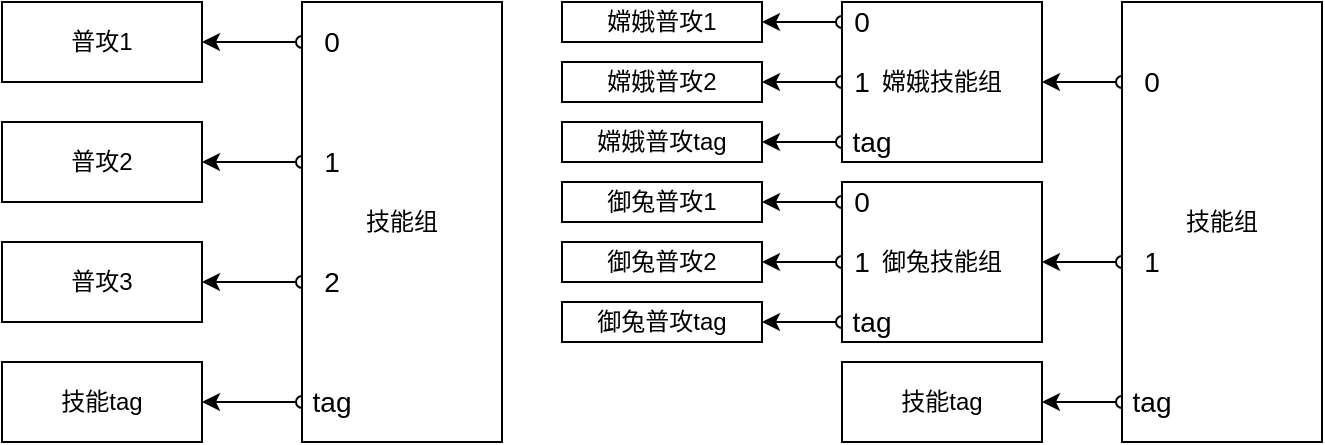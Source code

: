 <mxfile version="13.0.1" type="device" pages="13"><diagram id="Hfhmdu-t5L_84VNEtqs4" name="技能组"><mxGraphModel dx="1086" dy="806" grid="1" gridSize="10" guides="1" tooltips="1" connect="1" arrows="1" fold="1" page="1" pageScale="1" pageWidth="827" pageHeight="1169" math="0" shadow="0"><root><mxCell id="0"/><mxCell id="1" parent="0"/><mxCell id="S8bUIsyobwNSYifEcGiA-35" style="edgeStyle=orthogonalEdgeStyle;rounded=0;orthogonalLoop=1;jettySize=auto;html=1;entryX=1;entryY=0.5;entryDx=0;entryDy=0;startArrow=oval;startFill=0;endArrow=classic;endFill=1;strokeWidth=1;fontSize=14;" parent="1" source="S8bUIsyobwNSYifEcGiA-37" edge="1"><mxGeometry relative="1" as="geometry"><mxPoint x="490" y="290" as="targetPoint"/></mxGeometry></mxCell><mxCell id="S8bUIsyobwNSYifEcGiA-38" style="edgeStyle=orthogonalEdgeStyle;rounded=0;orthogonalLoop=1;jettySize=auto;html=1;entryX=1;entryY=0.5;entryDx=0;entryDy=0;startArrow=oval;startFill=0;endArrow=classic;endFill=1;strokeWidth=1;fontSize=14;" parent="1" source="S8bUIsyobwNSYifEcGiA-40" edge="1"><mxGeometry relative="1" as="geometry"><mxPoint x="490" y="320" as="targetPoint"/></mxGeometry></mxCell><mxCell id="S8bUIsyobwNSYifEcGiA-41" style="edgeStyle=orthogonalEdgeStyle;rounded=0;orthogonalLoop=1;jettySize=auto;html=1;entryX=1;entryY=0.5;entryDx=0;entryDy=0;startArrow=oval;startFill=0;endArrow=classic;endFill=1;strokeWidth=1;fontSize=14;" parent="1" source="S8bUIsyobwNSYifEcGiA-43" edge="1"><mxGeometry relative="1" as="geometry"><mxPoint x="490" y="350" as="targetPoint"/></mxGeometry></mxCell><mxCell id="S8bUIsyobwNSYifEcGiA-32" style="edgeStyle=orthogonalEdgeStyle;rounded=0;orthogonalLoop=1;jettySize=auto;html=1;entryX=0;entryY=0.5;entryDx=0;entryDy=0;startArrow=classic;startFill=1;endArrow=oval;endFill=0;strokeWidth=1;fontSize=14;" parent="1" source="S8bUIsyobwNSYifEcGiA-33" target="S8bUIsyobwNSYifEcGiA-34" edge="1"><mxGeometry relative="1" as="geometry"/></mxCell><mxCell id="S8bUIsyobwNSYifEcGiA-29" style="edgeStyle=orthogonalEdgeStyle;rounded=0;orthogonalLoop=1;jettySize=auto;html=1;entryX=1;entryY=0.5;entryDx=0;entryDy=0;startArrow=oval;startFill=0;endArrow=classic;endFill=1;strokeWidth=1;fontSize=14;" parent="1" source="S8bUIsyobwNSYifEcGiA-31" edge="1"><mxGeometry relative="1" as="geometry"><mxPoint x="630" y="410.0" as="targetPoint"/></mxGeometry></mxCell><mxCell id="S8bUIsyobwNSYifEcGiA-28" style="edgeStyle=orthogonalEdgeStyle;rounded=0;orthogonalLoop=1;jettySize=auto;html=1;entryX=1;entryY=0.5;entryDx=0;entryDy=0;startArrow=oval;startFill=0;endArrow=classic;endFill=1;strokeWidth=1;fontSize=14;" parent="1" source="S8bUIsyobwNSYifEcGiA-23" target="S8bUIsyobwNSYifEcGiA-17" edge="1"><mxGeometry relative="1" as="geometry"/></mxCell><mxCell id="S8bUIsyobwNSYifEcGiA-12" style="edgeStyle=orthogonalEdgeStyle;rounded=0;orthogonalLoop=1;jettySize=auto;html=1;entryX=0;entryY=0.5;entryDx=0;entryDy=0;startArrow=classic;startFill=1;endArrow=oval;endFill=0;strokeWidth=1;fontSize=14;" parent="1" source="S8bUIsyobwNSYifEcGiA-13" target="S8bUIsyobwNSYifEcGiA-14" edge="1"><mxGeometry relative="1" as="geometry"/></mxCell><mxCell id="S8bUIsyobwNSYifEcGiA-6" style="edgeStyle=orthogonalEdgeStyle;rounded=0;orthogonalLoop=1;jettySize=auto;html=1;startArrow=classic;startFill=1;endArrow=oval;endFill=0;strokeWidth=1;fontSize=14;" parent="1" source="S8bUIsyobwNSYifEcGiA-1" target="S8bUIsyobwNSYifEcGiA-9" edge="1"><mxGeometry relative="1" as="geometry"/></mxCell><mxCell id="S8bUIsyobwNSYifEcGiA-1" value="普攻1" style="rounded=0;whiteSpace=wrap;html=1;" parent="1" vertex="1"><mxGeometry x="110" y="280" width="100" height="40" as="geometry"/></mxCell><mxCell id="S8bUIsyobwNSYifEcGiA-7" style="edgeStyle=orthogonalEdgeStyle;rounded=0;orthogonalLoop=1;jettySize=auto;html=1;entryX=0;entryY=0.5;entryDx=0;entryDy=0;startArrow=classic;startFill=1;endArrow=oval;endFill=0;strokeWidth=1;fontSize=14;" parent="1" source="S8bUIsyobwNSYifEcGiA-2" target="S8bUIsyobwNSYifEcGiA-10" edge="1"><mxGeometry relative="1" as="geometry"/></mxCell><mxCell id="S8bUIsyobwNSYifEcGiA-2" value="普攻2" style="rounded=0;whiteSpace=wrap;html=1;" parent="1" vertex="1"><mxGeometry x="110" y="340" width="100" height="40" as="geometry"/></mxCell><mxCell id="S8bUIsyobwNSYifEcGiA-8" style="edgeStyle=orthogonalEdgeStyle;rounded=0;orthogonalLoop=1;jettySize=auto;html=1;entryX=0;entryY=0.5;entryDx=0;entryDy=0;startArrow=classic;startFill=1;endArrow=oval;endFill=0;strokeWidth=1;fontSize=14;" parent="1" source="S8bUIsyobwNSYifEcGiA-3" target="S8bUIsyobwNSYifEcGiA-11" edge="1"><mxGeometry relative="1" as="geometry"/></mxCell><mxCell id="S8bUIsyobwNSYifEcGiA-3" value="普攻3" style="rounded=0;whiteSpace=wrap;html=1;" parent="1" vertex="1"><mxGeometry x="110" y="400" width="100" height="40" as="geometry"/></mxCell><mxCell id="S8bUIsyobwNSYifEcGiA-4" value="技能组" style="rounded=0;whiteSpace=wrap;html=1;" parent="1" vertex="1"><mxGeometry x="260" y="280" width="100" height="220" as="geometry"/></mxCell><mxCell id="S8bUIsyobwNSYifEcGiA-9" value="0" style="text;html=1;strokeColor=none;fillColor=none;align=center;verticalAlign=middle;whiteSpace=wrap;rounded=0;fontSize=14;" parent="1" vertex="1"><mxGeometry x="260" y="290" width="30" height="20" as="geometry"/></mxCell><mxCell id="S8bUIsyobwNSYifEcGiA-10" value="1" style="text;html=1;strokeColor=none;fillColor=none;align=center;verticalAlign=middle;whiteSpace=wrap;rounded=0;fontSize=14;" parent="1" vertex="1"><mxGeometry x="260" y="350" width="30" height="20" as="geometry"/></mxCell><mxCell id="S8bUIsyobwNSYifEcGiA-11" value="2" style="text;html=1;strokeColor=none;fillColor=none;align=center;verticalAlign=middle;whiteSpace=wrap;rounded=0;fontSize=14;" parent="1" vertex="1"><mxGeometry x="260" y="410" width="30" height="20" as="geometry"/></mxCell><mxCell id="S8bUIsyobwNSYifEcGiA-13" value="技能tag" style="rounded=0;whiteSpace=wrap;html=1;" parent="1" vertex="1"><mxGeometry x="110" y="460" width="100" height="40" as="geometry"/></mxCell><mxCell id="S8bUIsyobwNSYifEcGiA-14" value="tag" style="text;html=1;strokeColor=none;fillColor=none;align=center;verticalAlign=middle;whiteSpace=wrap;rounded=0;fontSize=14;" parent="1" vertex="1"><mxGeometry x="260" y="470" width="30" height="20" as="geometry"/></mxCell><mxCell id="S8bUIsyobwNSYifEcGiA-17" value="嫦娥技能组" style="rounded=0;whiteSpace=wrap;html=1;" parent="1" vertex="1"><mxGeometry x="530" y="280" width="100" height="80" as="geometry"/></mxCell><mxCell id="S8bUIsyobwNSYifEcGiA-22" value="技能组" style="rounded=0;whiteSpace=wrap;html=1;" parent="1" vertex="1"><mxGeometry x="670" y="280" width="100" height="220" as="geometry"/></mxCell><mxCell id="S8bUIsyobwNSYifEcGiA-23" value="0" style="text;html=1;strokeColor=none;fillColor=none;align=center;verticalAlign=middle;whiteSpace=wrap;rounded=0;fontSize=14;" parent="1" vertex="1"><mxGeometry x="670" y="310" width="30" height="20" as="geometry"/></mxCell><mxCell id="S8bUIsyobwNSYifEcGiA-31" value="1" style="text;html=1;strokeColor=none;fillColor=none;align=center;verticalAlign=middle;whiteSpace=wrap;rounded=0;fontSize=14;" parent="1" vertex="1"><mxGeometry x="670" y="400" width="30" height="20" as="geometry"/></mxCell><mxCell id="S8bUIsyobwNSYifEcGiA-33" value="技能tag" style="rounded=0;whiteSpace=wrap;html=1;" parent="1" vertex="1"><mxGeometry x="530" y="460" width="100" height="40" as="geometry"/></mxCell><mxCell id="S8bUIsyobwNSYifEcGiA-34" value="tag" style="text;html=1;strokeColor=none;fillColor=none;align=center;verticalAlign=middle;whiteSpace=wrap;rounded=0;fontSize=14;" parent="1" vertex="1"><mxGeometry x="670" y="470" width="30" height="20" as="geometry"/></mxCell><mxCell id="S8bUIsyobwNSYifEcGiA-36" value="嫦娥普攻1" style="rounded=0;whiteSpace=wrap;html=1;" parent="1" vertex="1"><mxGeometry x="390" y="280" width="100" height="20" as="geometry"/></mxCell><mxCell id="S8bUIsyobwNSYifEcGiA-37" value="0" style="text;html=1;strokeColor=none;fillColor=none;align=center;verticalAlign=middle;whiteSpace=wrap;rounded=0;fontSize=14;" parent="1" vertex="1"><mxGeometry x="530" y="280" width="20" height="20" as="geometry"/></mxCell><mxCell id="S8bUIsyobwNSYifEcGiA-39" value="嫦娥普攻2" style="rounded=0;whiteSpace=wrap;html=1;" parent="1" vertex="1"><mxGeometry x="390" y="310" width="100" height="20" as="geometry"/></mxCell><mxCell id="S8bUIsyobwNSYifEcGiA-40" value="1" style="text;html=1;strokeColor=none;fillColor=none;align=center;verticalAlign=middle;whiteSpace=wrap;rounded=0;fontSize=14;" parent="1" vertex="1"><mxGeometry x="530" y="310" width="20" height="20" as="geometry"/></mxCell><mxCell id="S8bUIsyobwNSYifEcGiA-42" value="嫦娥普攻tag" style="rounded=0;whiteSpace=wrap;html=1;" parent="1" vertex="1"><mxGeometry x="390" y="340" width="100" height="20" as="geometry"/></mxCell><mxCell id="S8bUIsyobwNSYifEcGiA-43" value="tag" style="text;html=1;strokeColor=none;fillColor=none;align=center;verticalAlign=middle;whiteSpace=wrap;rounded=0;fontSize=14;" parent="1" vertex="1"><mxGeometry x="530" y="340" width="30" height="20" as="geometry"/></mxCell><mxCell id="S8bUIsyobwNSYifEcGiA-44" style="edgeStyle=orthogonalEdgeStyle;rounded=0;orthogonalLoop=1;jettySize=auto;html=1;entryX=1;entryY=0.5;entryDx=0;entryDy=0;startArrow=oval;startFill=0;endArrow=classic;endFill=1;strokeWidth=1;fontSize=14;" parent="1" source="S8bUIsyobwNSYifEcGiA-49" edge="1"><mxGeometry relative="1" as="geometry"><mxPoint x="490" y="380.0" as="targetPoint"/></mxGeometry></mxCell><mxCell id="S8bUIsyobwNSYifEcGiA-45" style="edgeStyle=orthogonalEdgeStyle;rounded=0;orthogonalLoop=1;jettySize=auto;html=1;entryX=1;entryY=0.5;entryDx=0;entryDy=0;startArrow=oval;startFill=0;endArrow=classic;endFill=1;strokeWidth=1;fontSize=14;" parent="1" source="S8bUIsyobwNSYifEcGiA-51" edge="1"><mxGeometry relative="1" as="geometry"><mxPoint x="490" y="410.0" as="targetPoint"/></mxGeometry></mxCell><mxCell id="S8bUIsyobwNSYifEcGiA-46" style="edgeStyle=orthogonalEdgeStyle;rounded=0;orthogonalLoop=1;jettySize=auto;html=1;entryX=1;entryY=0.5;entryDx=0;entryDy=0;startArrow=oval;startFill=0;endArrow=classic;endFill=1;strokeWidth=1;fontSize=14;" parent="1" source="S8bUIsyobwNSYifEcGiA-53" edge="1"><mxGeometry relative="1" as="geometry"><mxPoint x="490" y="440.0" as="targetPoint"/></mxGeometry></mxCell><mxCell id="S8bUIsyobwNSYifEcGiA-47" value="御兔技能组" style="rounded=0;whiteSpace=wrap;html=1;" parent="1" vertex="1"><mxGeometry x="530" y="370" width="100" height="80" as="geometry"/></mxCell><mxCell id="S8bUIsyobwNSYifEcGiA-48" value="御兔普攻1" style="rounded=0;whiteSpace=wrap;html=1;" parent="1" vertex="1"><mxGeometry x="390" y="370" width="100" height="20" as="geometry"/></mxCell><mxCell id="S8bUIsyobwNSYifEcGiA-49" value="0" style="text;html=1;strokeColor=none;fillColor=none;align=center;verticalAlign=middle;whiteSpace=wrap;rounded=0;fontSize=14;" parent="1" vertex="1"><mxGeometry x="530" y="370" width="20" height="20" as="geometry"/></mxCell><mxCell id="S8bUIsyobwNSYifEcGiA-50" value="御兔普攻2" style="rounded=0;whiteSpace=wrap;html=1;" parent="1" vertex="1"><mxGeometry x="390" y="400" width="100" height="20" as="geometry"/></mxCell><mxCell id="S8bUIsyobwNSYifEcGiA-51" value="1" style="text;html=1;strokeColor=none;fillColor=none;align=center;verticalAlign=middle;whiteSpace=wrap;rounded=0;fontSize=14;" parent="1" vertex="1"><mxGeometry x="530" y="400" width="20" height="20" as="geometry"/></mxCell><mxCell id="S8bUIsyobwNSYifEcGiA-52" value="御兔普攻tag" style="rounded=0;whiteSpace=wrap;html=1;" parent="1" vertex="1"><mxGeometry x="390" y="430" width="100" height="20" as="geometry"/></mxCell><mxCell id="S8bUIsyobwNSYifEcGiA-53" value="tag" style="text;html=1;strokeColor=none;fillColor=none;align=center;verticalAlign=middle;whiteSpace=wrap;rounded=0;fontSize=14;" parent="1" vertex="1"><mxGeometry x="530" y="430" width="30" height="20" as="geometry"/></mxCell></root></mxGraphModel></diagram><diagram id="aQj5ptYWa0ZUR6em-S3G" name="主动技能的释放"><mxGraphModel dx="1086" dy="806" grid="1" gridSize="10" guides="1" tooltips="1" connect="1" arrows="1" fold="1" page="1" pageScale="1" pageWidth="827" pageHeight="1169" math="0" shadow="0"><root><mxCell id="PwBgdGq4nkBNjsJ0aBdV-0"/><mxCell id="PwBgdGq4nkBNjsJ0aBdV-1" parent="PwBgdGq4nkBNjsJ0aBdV-0"/><mxCell id="PwBgdGq4nkBNjsJ0aBdV-18" style="edgeStyle=orthogonalEdgeStyle;rounded=0;orthogonalLoop=1;jettySize=auto;html=1;entryX=0;entryY=0.5;entryDx=0;entryDy=0;" parent="PwBgdGq4nkBNjsJ0aBdV-1" source="PwBgdGq4nkBNjsJ0aBdV-2" target="PwBgdGq4nkBNjsJ0aBdV-3" edge="1"><mxGeometry relative="1" as="geometry"/></mxCell><mxCell id="PwBgdGq4nkBNjsJ0aBdV-2" value="技能瞄准目标选取" style="rounded=0;whiteSpace=wrap;html=1;" parent="PwBgdGq4nkBNjsJ0aBdV-1" vertex="1"><mxGeometry x="40" y="280" width="110" height="50" as="geometry"/></mxCell><mxCell id="PwBgdGq4nkBNjsJ0aBdV-6" value="" style="edgeStyle=orthogonalEdgeStyle;rounded=0;orthogonalLoop=1;jettySize=auto;html=1;" parent="PwBgdGq4nkBNjsJ0aBdV-1" source="PwBgdGq4nkBNjsJ0aBdV-3" target="PwBgdGq4nkBNjsJ0aBdV-5" edge="1"><mxGeometry relative="1" as="geometry"/></mxCell><mxCell id="PwBgdGq4nkBNjsJ0aBdV-3" value="技能释放条件判断" style="rounded=0;whiteSpace=wrap;html=1;" parent="PwBgdGq4nkBNjsJ0aBdV-1" vertex="1"><mxGeometry x="200" y="280" width="110" height="50" as="geometry"/></mxCell><mxCell id="PwBgdGq4nkBNjsJ0aBdV-8" value="" style="edgeStyle=orthogonalEdgeStyle;rounded=0;orthogonalLoop=1;jettySize=auto;html=1;" parent="PwBgdGq4nkBNjsJ0aBdV-1" source="PwBgdGq4nkBNjsJ0aBdV-5" target="PwBgdGq4nkBNjsJ0aBdV-7" edge="1"><mxGeometry relative="1" as="geometry"/></mxCell><mxCell id="PwBgdGq4nkBNjsJ0aBdV-5" value="技能开始" style="rounded=0;whiteSpace=wrap;html=1;" parent="PwBgdGq4nkBNjsJ0aBdV-1" vertex="1"><mxGeometry x="359" y="280" width="110" height="50" as="geometry"/></mxCell><mxCell id="PwBgdGq4nkBNjsJ0aBdV-10" value="" style="edgeStyle=orthogonalEdgeStyle;rounded=0;orthogonalLoop=1;jettySize=auto;html=1;" parent="PwBgdGq4nkBNjsJ0aBdV-1" source="PwBgdGq4nkBNjsJ0aBdV-7" target="PwBgdGq4nkBNjsJ0aBdV-9" edge="1"><mxGeometry relative="1" as="geometry"/></mxCell><mxCell id="PwBgdGq4nkBNjsJ0aBdV-7" value="技能时间轴" style="rounded=0;whiteSpace=wrap;html=1;" parent="PwBgdGq4nkBNjsJ0aBdV-1" vertex="1"><mxGeometry x="520" y="280" width="110" height="50" as="geometry"/></mxCell><mxCell id="PwBgdGq4nkBNjsJ0aBdV-9" value="技能结束" style="rounded=0;whiteSpace=wrap;html=1;" parent="PwBgdGq4nkBNjsJ0aBdV-1" vertex="1"><mxGeometry x="680" y="280" width="110" height="50" as="geometry"/></mxCell></root></mxGraphModel></diagram><diagram id="Tpcdh_ZoGEW_NZ6CZDkP" name="时间轴"><mxGraphModel dx="1086" dy="806" grid="1" gridSize="10" guides="1" tooltips="1" connect="1" arrows="1" fold="1" page="1" pageScale="1" pageWidth="827" pageHeight="1169" math="0" shadow="0"><root><mxCell id="PO3Xf_N2A4yKPBc3_54X-0"/><mxCell id="PO3Xf_N2A4yKPBc3_54X-1" parent="PO3Xf_N2A4yKPBc3_54X-0"/><mxCell id="PO3Xf_N2A4yKPBc3_54X-2" value="" style="endArrow=classic;html=1;strokeWidth=2;" parent="PO3Xf_N2A4yKPBc3_54X-1" edge="1"><mxGeometry width="50" height="50" relative="1" as="geometry"><mxPoint x="80" y="360" as="sourcePoint"/><mxPoint x="720" y="360" as="targetPoint"/></mxGeometry></mxCell><mxCell id="PO3Xf_N2A4yKPBc3_54X-5" value="" style="triangle;whiteSpace=wrap;html=1;rotation=90;fillColor=#f5f5f5;strokeColor=#666666;fontColor=#333333;" parent="PO3Xf_N2A4yKPBc3_54X-1" vertex="1"><mxGeometry x="148.05" y="340" width="19.55" height="20.47" as="geometry"/></mxCell><mxCell id="PO3Xf_N2A4yKPBc3_54X-9" value="" style="triangle;whiteSpace=wrap;html=1;rotation=90;fillColor=#f5f5f5;strokeColor=#666666;fontColor=#333333;" parent="PO3Xf_N2A4yKPBc3_54X-1" vertex="1"><mxGeometry x="290" y="340.55" width="19.55" height="19.37" as="geometry"/></mxCell><mxCell id="PO3Xf_N2A4yKPBc3_54X-10" value="" style="triangle;whiteSpace=wrap;html=1;rotation=90;fillColor=#f5f5f5;strokeColor=#666666;fontColor=#333333;" parent="PO3Xf_N2A4yKPBc3_54X-1" vertex="1"><mxGeometry x="580" y="340.55" width="19.55" height="19.37" as="geometry"/></mxCell><mxCell id="PO3Xf_N2A4yKPBc3_54X-12" value="给自己添加一个增益状态" style="text;html=1;strokeColor=none;fillColor=none;align=center;verticalAlign=middle;whiteSpace=wrap;rounded=0;" parent="PO3Xf_N2A4yKPBc3_54X-1" vertex="1"><mxGeometry x="240" y="250" width="140" height="20" as="geometry"/></mxCell><mxCell id="PO3Xf_N2A4yKPBc3_54X-14" value="" style="endArrow=none;html=1;strokeWidth=1;" parent="PO3Xf_N2A4yKPBc3_54X-1" edge="1"><mxGeometry width="50" height="50" relative="1" as="geometry"><mxPoint x="160" y="340" as="sourcePoint"/><mxPoint x="240" y="260" as="targetPoint"/></mxGeometry></mxCell><mxCell id="PO3Xf_N2A4yKPBc3_54X-16" value="对目标造成伤害" style="text;html=1;strokeColor=none;fillColor=none;align=center;verticalAlign=middle;whiteSpace=wrap;rounded=0;" parent="PO3Xf_N2A4yKPBc3_54X-1" vertex="1"><mxGeometry x="350" y="280" width="90" height="20" as="geometry"/></mxCell><mxCell id="PO3Xf_N2A4yKPBc3_54X-17" value="" style="endArrow=none;html=1;strokeWidth=1;" parent="PO3Xf_N2A4yKPBc3_54X-1" edge="1"><mxGeometry width="50" height="50" relative="1" as="geometry"><mxPoint x="300" y="340.0" as="sourcePoint"/><mxPoint x="350" y="290.0" as="targetPoint"/></mxGeometry></mxCell><mxCell id="PO3Xf_N2A4yKPBc3_54X-18" value="对目标造成伤害" style="text;html=1;strokeColor=none;fillColor=none;align=center;verticalAlign=middle;whiteSpace=wrap;rounded=0;" parent="PO3Xf_N2A4yKPBc3_54X-1" vertex="1"><mxGeometry x="640" y="280" width="90" height="20" as="geometry"/></mxCell><mxCell id="PO3Xf_N2A4yKPBc3_54X-19" value="" style="endArrow=none;html=1;strokeWidth=1;" parent="PO3Xf_N2A4yKPBc3_54X-1" edge="1"><mxGeometry width="50" height="50" relative="1" as="geometry"><mxPoint x="590" y="340.0" as="sourcePoint"/><mxPoint x="640" y="290.0" as="targetPoint"/></mxGeometry></mxCell><mxCell id="PO3Xf_N2A4yKPBc3_54X-23" value="技能前摇" style="rounded=0;whiteSpace=wrap;html=1;dashed=1;fillColor=#f5f5f5;strokeColor=#666666;fontColor=#333333;" parent="PO3Xf_N2A4yKPBc3_54X-1" vertex="1"><mxGeometry x="80" y="370" width="220" height="20" as="geometry"/></mxCell><mxCell id="PO3Xf_N2A4yKPBc3_54X-24" value="技能后摇" style="rounded=0;whiteSpace=wrap;html=1;dashed=1;fillColor=#f5f5f5;strokeColor=#666666;fontColor=#333333;" parent="PO3Xf_N2A4yKPBc3_54X-1" vertex="1"><mxGeometry x="590" y="370" width="130" height="20" as="geometry"/></mxCell><mxCell id="PO3Xf_N2A4yKPBc3_54X-25" value="技能时间轴" style="text;html=1;strokeColor=none;fillColor=none;align=center;verticalAlign=middle;whiteSpace=wrap;rounded=0;" parent="PO3Xf_N2A4yKPBc3_54X-1" vertex="1"><mxGeometry x="720" y="350" width="90" height="20" as="geometry"/></mxCell></root></mxGraphModel></diagram><diagram name="supercancel" id="o2rBp5o4CqKGKdgE-S3S"><mxGraphModel dx="1086" dy="806" grid="1" gridSize="10" guides="1" tooltips="1" connect="1" arrows="1" fold="1" page="1" pageScale="1" pageWidth="827" pageHeight="1169" math="0" shadow="0"><root><mxCell id="ATq5fnpSQ5Ae8q3-ilLt-0"/><mxCell id="ATq5fnpSQ5Ae8q3-ilLt-1" parent="ATq5fnpSQ5Ae8q3-ilLt-0"/><mxCell id="ATq5fnpSQ5Ae8q3-ilLt-2" value="" style="endArrow=classic;html=1;strokeWidth=2;" parent="ATq5fnpSQ5Ae8q3-ilLt-1" edge="1"><mxGeometry width="50" height="50" relative="1" as="geometry"><mxPoint x="80" y="360" as="sourcePoint"/><mxPoint x="720" y="360" as="targetPoint"/></mxGeometry></mxCell><mxCell id="ATq5fnpSQ5Ae8q3-ilLt-3" value="" style="triangle;whiteSpace=wrap;html=1;rotation=90;fillColor=#f5f5f5;strokeColor=#666666;fontColor=#333333;" parent="ATq5fnpSQ5Ae8q3-ilLt-1" vertex="1"><mxGeometry x="148.05" y="340" width="19.55" height="20.47" as="geometry"/></mxCell><mxCell id="ATq5fnpSQ5Ae8q3-ilLt-4" value="" style="triangle;whiteSpace=wrap;html=1;rotation=90;fillColor=#f5f5f5;strokeColor=#666666;fontColor=#333333;" parent="ATq5fnpSQ5Ae8q3-ilLt-1" vertex="1"><mxGeometry x="290" y="340.55" width="19.55" height="19.37" as="geometry"/></mxCell><mxCell id="ATq5fnpSQ5Ae8q3-ilLt-5" value="" style="triangle;whiteSpace=wrap;html=1;rotation=90;fillColor=#f5f5f5;strokeColor=#666666;fontColor=#333333;" parent="ATq5fnpSQ5Ae8q3-ilLt-1" vertex="1"><mxGeometry x="580" y="340.55" width="19.55" height="19.37" as="geometry"/></mxCell><mxCell id="ATq5fnpSQ5Ae8q3-ilLt-6" value="给自己添加一个增益状态" style="text;html=1;strokeColor=none;fillColor=none;align=center;verticalAlign=middle;whiteSpace=wrap;rounded=0;" parent="ATq5fnpSQ5Ae8q3-ilLt-1" vertex="1"><mxGeometry x="240" y="250" width="140" height="20" as="geometry"/></mxCell><mxCell id="ATq5fnpSQ5Ae8q3-ilLt-7" value="" style="endArrow=none;html=1;strokeWidth=1;" parent="ATq5fnpSQ5Ae8q3-ilLt-1" edge="1"><mxGeometry width="50" height="50" relative="1" as="geometry"><mxPoint x="160" y="340" as="sourcePoint"/><mxPoint x="240" y="260" as="targetPoint"/></mxGeometry></mxCell><mxCell id="ATq5fnpSQ5Ae8q3-ilLt-8" value="对目标造成伤害" style="text;html=1;strokeColor=none;fillColor=none;align=center;verticalAlign=middle;whiteSpace=wrap;rounded=0;" parent="ATq5fnpSQ5Ae8q3-ilLt-1" vertex="1"><mxGeometry x="350" y="280" width="90" height="20" as="geometry"/></mxCell><mxCell id="ATq5fnpSQ5Ae8q3-ilLt-9" value="" style="endArrow=none;html=1;strokeWidth=1;" parent="ATq5fnpSQ5Ae8q3-ilLt-1" edge="1"><mxGeometry width="50" height="50" relative="1" as="geometry"><mxPoint x="300" y="340.0" as="sourcePoint"/><mxPoint x="350" y="290.0" as="targetPoint"/></mxGeometry></mxCell><mxCell id="ATq5fnpSQ5Ae8q3-ilLt-12" value="技能前摇" style="rounded=0;whiteSpace=wrap;html=1;dashed=1;fillColor=#f5f5f5;strokeColor=#666666;fontColor=#333333;" parent="ATq5fnpSQ5Ae8q3-ilLt-1" vertex="1"><mxGeometry x="80" y="370" width="220" height="20" as="geometry"/></mxCell><mxCell id="ATq5fnpSQ5Ae8q3-ilLt-13" value="对技能3的后摇" style="rounded=0;whiteSpace=wrap;html=1;dashed=1;fillColor=#f5f5f5;strokeColor=#666666;fontColor=#333333;fontSize=10;" parent="ATq5fnpSQ5Ae8q3-ilLt-1" vertex="1"><mxGeometry x="590" y="370" width="70" height="20" as="geometry"/></mxCell><mxCell id="ATq5fnpSQ5Ae8q3-ilLt-14" value="技能时间轴" style="text;html=1;strokeColor=none;fillColor=none;align=center;verticalAlign=middle;whiteSpace=wrap;rounded=0;" parent="ATq5fnpSQ5Ae8q3-ilLt-1" vertex="1"><mxGeometry x="720" y="350" width="90" height="20" as="geometry"/></mxCell><mxCell id="ATq5fnpSQ5Ae8q3-ilLt-15" value="" style="triangle;whiteSpace=wrap;html=1;rotation=90;fillColor=#fff2cc;strokeColor=#d6b656;" parent="ATq5fnpSQ5Ae8q3-ilLt-1" vertex="1"><mxGeometry x="645.22" y="340.55" width="19.55" height="19.37" as="geometry"/></mxCell><mxCell id="ATq5fnpSQ5Ae8q3-ilLt-18" value="" style="endArrow=none;html=1;strokeWidth=1;" parent="ATq5fnpSQ5Ae8q3-ilLt-1" edge="1"><mxGeometry width="50" height="50" relative="1" as="geometry"><mxPoint x="590" y="340" as="sourcePoint"/><mxPoint x="670" y="260" as="targetPoint"/></mxGeometry></mxCell><mxCell id="ATq5fnpSQ5Ae8q3-ilLt-19" value="对目标造成伤害" style="text;html=1;strokeColor=none;fillColor=none;align=center;verticalAlign=middle;whiteSpace=wrap;rounded=0;" parent="ATq5fnpSQ5Ae8q3-ilLt-1" vertex="1"><mxGeometry x="670" y="250" width="90" height="20" as="geometry"/></mxCell><mxCell id="ATq5fnpSQ5Ae8q3-ilLt-20" value="此后可被技能3打断后摇" style="text;html=1;strokeColor=none;fillColor=none;align=center;verticalAlign=middle;whiteSpace=wrap;rounded=0;" parent="ATq5fnpSQ5Ae8q3-ilLt-1" vertex="1"><mxGeometry x="704" y="280" width="136" height="20" as="geometry"/></mxCell><mxCell id="ATq5fnpSQ5Ae8q3-ilLt-21" value="" style="endArrow=none;html=1;strokeWidth=1;" parent="ATq5fnpSQ5Ae8q3-ilLt-1" edge="1"><mxGeometry width="50" height="50" relative="1" as="geometry"><mxPoint x="654" y="340" as="sourcePoint"/><mxPoint x="704" y="290" as="targetPoint"/></mxGeometry></mxCell><mxCell id="ATq5fnpSQ5Ae8q3-ilLt-22" value="" style="triangle;whiteSpace=wrap;html=1;rotation=90;fillColor=#fff2cc;strokeColor=#d6b656;" parent="ATq5fnpSQ5Ae8q3-ilLt-1" vertex="1"><mxGeometry x="680" y="340.55" width="19.55" height="19.37" as="geometry"/></mxCell><mxCell id="ATq5fnpSQ5Ae8q3-ilLt-23" value="" style="endArrow=none;html=1;strokeWidth=1;" parent="ATq5fnpSQ5Ae8q3-ilLt-1" edge="1"><mxGeometry width="50" height="50" relative="1" as="geometry"><mxPoint x="690" y="340.55" as="sourcePoint"/><mxPoint x="720" y="310" as="targetPoint"/></mxGeometry></mxCell><mxCell id="ATq5fnpSQ5Ae8q3-ilLt-24" value="此后可被所有技能打断后摇" style="text;html=1;strokeColor=none;fillColor=none;align=center;verticalAlign=middle;whiteSpace=wrap;rounded=0;" parent="ATq5fnpSQ5Ae8q3-ilLt-1" vertex="1"><mxGeometry x="720" y="300" width="150" height="20" as="geometry"/></mxCell><mxCell id="ATq5fnpSQ5Ae8q3-ilLt-25" value="对其他技能的后摇" style="rounded=0;whiteSpace=wrap;html=1;dashed=1;fillColor=#f5f5f5;strokeColor=#666666;fontColor=#333333;fontSize=10;" parent="ATq5fnpSQ5Ae8q3-ilLt-1" vertex="1"><mxGeometry x="590" y="400" width="100" height="20" as="geometry"/></mxCell><mxCell id="ATq5fnpSQ5Ae8q3-ilLt-26" value="不释放下一个技能时的后摇" style="rounded=0;whiteSpace=wrap;html=1;dashed=1;fillColor=#f5f5f5;strokeColor=#666666;fontColor=#333333;fontSize=10;" parent="ATq5fnpSQ5Ae8q3-ilLt-1" vertex="1"><mxGeometry x="590" y="430" width="130" height="20" as="geometry"/></mxCell></root></mxGraphModel></diagram><diagram id="BQT0-WigCclYxJmnsaei" name="effect生命周期"><mxGraphModel dx="1086" dy="806" grid="1" gridSize="10" guides="1" tooltips="1" connect="1" arrows="1" fold="1" page="1" pageScale="1" pageWidth="827" pageHeight="1169" math="0" shadow="0"><root><mxCell id="B2jVxsd32lshEjne5Fqx-0"/><mxCell id="B2jVxsd32lshEjne5Fqx-1" parent="B2jVxsd32lshEjne5Fqx-0"/><mxCell id="8tEZM8GvEp3B-S1uKpF_-0" style="edgeStyle=orthogonalEdgeStyle;rounded=0;orthogonalLoop=1;jettySize=auto;html=1;entryX=0;entryY=0.5;entryDx=0;entryDy=0;" parent="B2jVxsd32lshEjne5Fqx-1" source="8tEZM8GvEp3B-S1uKpF_-1" target="8tEZM8GvEp3B-S1uKpF_-3" edge="1"><mxGeometry relative="1" as="geometry"/></mxCell><mxCell id="8tEZM8GvEp3B-S1uKpF_-1" value="effect添加条件判断" style="rounded=0;whiteSpace=wrap;html=1;" parent="B2jVxsd32lshEjne5Fqx-1" vertex="1"><mxGeometry x="110" y="280" width="110" height="50" as="geometry"/></mxCell><mxCell id="8tEZM8GvEp3B-S1uKpF_-2" value="" style="edgeStyle=orthogonalEdgeStyle;rounded=0;orthogonalLoop=1;jettySize=auto;html=1;" parent="B2jVxsd32lshEjne5Fqx-1" source="8tEZM8GvEp3B-S1uKpF_-3" edge="1"><mxGeometry relative="1" as="geometry"><mxPoint x="429" y="305.0" as="targetPoint"/></mxGeometry></mxCell><mxCell id="8tEZM8GvEp3B-S1uKpF_-3" value="添加/叠层effect" style="rounded=0;whiteSpace=wrap;html=1;" parent="B2jVxsd32lshEjne5Fqx-1" vertex="1"><mxGeometry x="270" y="280" width="110" height="50" as="geometry"/></mxCell><mxCell id="8tEZM8GvEp3B-S1uKpF_-6" value="" style="edgeStyle=orthogonalEdgeStyle;rounded=0;orthogonalLoop=1;jettySize=auto;html=1;" parent="B2jVxsd32lshEjne5Fqx-1" source="8tEZM8GvEp3B-S1uKpF_-7" target="8tEZM8GvEp3B-S1uKpF_-8" edge="1"><mxGeometry relative="1" as="geometry"/></mxCell><mxCell id="8tEZM8GvEp3B-S1uKpF_-7" value="effect时间轴" style="rounded=0;whiteSpace=wrap;html=1;" parent="B2jVxsd32lshEjne5Fqx-1" vertex="1"><mxGeometry x="430" y="280" width="110" height="50" as="geometry"/></mxCell><mxCell id="8tEZM8GvEp3B-S1uKpF_-8" value="移除effect" style="rounded=0;whiteSpace=wrap;html=1;" parent="B2jVxsd32lshEjne5Fqx-1" vertex="1"><mxGeometry x="590" y="280" width="110" height="50" as="geometry"/></mxCell></root></mxGraphModel></diagram><diagram id="HheBSGqkeCMQ-Zo8Br82" name="effect时间轴"><mxGraphModel dx="1086" dy="806" grid="1" gridSize="10" guides="1" tooltips="1" connect="1" arrows="1" fold="1" page="1" pageScale="1" pageWidth="827" pageHeight="1169" math="0" shadow="0"><root><mxCell id="Hkq2P8v329_jFRVNtI19-0"/><mxCell id="Hkq2P8v329_jFRVNtI19-1" parent="Hkq2P8v329_jFRVNtI19-0"/><mxCell id="xMitU7Oz5j1kPpjPENIZ-0" value="" style="endArrow=none;html=1;strokeWidth=2;endFill=0;" parent="Hkq2P8v329_jFRVNtI19-1" edge="1"><mxGeometry width="50" height="50" relative="1" as="geometry"><mxPoint x="80" y="360" as="sourcePoint"/><mxPoint x="720" y="360" as="targetPoint"/></mxGeometry></mxCell><mxCell id="xMitU7Oz5j1kPpjPENIZ-2" value="" style="triangle;whiteSpace=wrap;html=1;rotation=90;fillColor=#f5f5f5;strokeColor=#666666;fontColor=#333333;" parent="Hkq2P8v329_jFRVNtI19-1" vertex="1"><mxGeometry x="150" y="340.55" width="19.55" height="19.37" as="geometry"/></mxCell><mxCell id="xMitU7Oz5j1kPpjPENIZ-3" value="" style="triangle;whiteSpace=wrap;html=1;rotation=90;fillColor=#f5f5f5;strokeColor=#666666;fontColor=#333333;" parent="Hkq2P8v329_jFRVNtI19-1" vertex="1"><mxGeometry x="310" y="340.55" width="19.55" height="19.37" as="geometry"/></mxCell><mxCell id="xMitU7Oz5j1kPpjPENIZ-6" value="对目标造成伤害" style="text;html=1;strokeColor=none;fillColor=none;align=center;verticalAlign=middle;whiteSpace=wrap;rounded=0;" parent="Hkq2P8v329_jFRVNtI19-1" vertex="1"><mxGeometry x="210" y="280" width="90" height="20" as="geometry"/></mxCell><mxCell id="xMitU7Oz5j1kPpjPENIZ-7" value="" style="endArrow=none;html=1;strokeWidth=1;" parent="Hkq2P8v329_jFRVNtI19-1" edge="1"><mxGeometry width="50" height="50" relative="1" as="geometry"><mxPoint x="160" y="340" as="sourcePoint"/><mxPoint x="210" y="290" as="targetPoint"/></mxGeometry></mxCell><mxCell id="xMitU7Oz5j1kPpjPENIZ-8" value="对目标造成伤害" style="text;html=1;strokeColor=none;fillColor=none;align=center;verticalAlign=middle;whiteSpace=wrap;rounded=0;" parent="Hkq2P8v329_jFRVNtI19-1" vertex="1"><mxGeometry x="370" y="280" width="90" height="20" as="geometry"/></mxCell><mxCell id="xMitU7Oz5j1kPpjPENIZ-9" value="" style="endArrow=none;html=1;strokeWidth=1;" parent="Hkq2P8v329_jFRVNtI19-1" edge="1"><mxGeometry width="50" height="50" relative="1" as="geometry"><mxPoint x="320" y="340" as="sourcePoint"/><mxPoint x="370" y="290" as="targetPoint"/></mxGeometry></mxCell><mxCell id="xMitU7Oz5j1kPpjPENIZ-12" value="effect时间轴" style="text;html=1;strokeColor=none;fillColor=none;align=center;verticalAlign=middle;whiteSpace=wrap;rounded=0;" parent="Hkq2P8v329_jFRVNtI19-1" vertex="1"><mxGeometry x="720" y="350" width="90" height="20" as="geometry"/></mxCell><mxCell id="xMitU7Oz5j1kPpjPENIZ-26" value="" style="triangle;whiteSpace=wrap;html=1;rotation=90;fillColor=#f5f5f5;strokeColor=#666666;fontColor=#333333;" parent="Hkq2P8v329_jFRVNtI19-1" vertex="1"><mxGeometry x="470" y="340.55" width="19.55" height="19.37" as="geometry"/></mxCell><mxCell id="xMitU7Oz5j1kPpjPENIZ-27" value="对目标造成伤害" style="text;html=1;strokeColor=none;fillColor=none;align=center;verticalAlign=middle;whiteSpace=wrap;rounded=0;" parent="Hkq2P8v329_jFRVNtI19-1" vertex="1"><mxGeometry x="530" y="280" width="90" height="20" as="geometry"/></mxCell><mxCell id="xMitU7Oz5j1kPpjPENIZ-28" value="" style="endArrow=none;html=1;strokeWidth=1;" parent="Hkq2P8v329_jFRVNtI19-1" edge="1"><mxGeometry width="50" height="50" relative="1" as="geometry"><mxPoint x="480" y="340" as="sourcePoint"/><mxPoint x="530" y="290" as="targetPoint"/></mxGeometry></mxCell><mxCell id="xMitU7Oz5j1kPpjPENIZ-29" value="" style="triangle;whiteSpace=wrap;html=1;rotation=90;fillColor=#f5f5f5;strokeColor=#666666;fontColor=#333333;" parent="Hkq2P8v329_jFRVNtI19-1" vertex="1"><mxGeometry x="630" y="340.55" width="19.55" height="19.37" as="geometry"/></mxCell><mxCell id="xMitU7Oz5j1kPpjPENIZ-30" value="对目标造成伤害" style="text;html=1;strokeColor=none;fillColor=none;align=center;verticalAlign=middle;whiteSpace=wrap;rounded=0;" parent="Hkq2P8v329_jFRVNtI19-1" vertex="1"><mxGeometry x="690" y="280" width="90" height="20" as="geometry"/></mxCell><mxCell id="xMitU7Oz5j1kPpjPENIZ-31" value="" style="endArrow=none;html=1;strokeWidth=1;" parent="Hkq2P8v329_jFRVNtI19-1" edge="1"><mxGeometry width="50" height="50" relative="1" as="geometry"><mxPoint x="640" y="340" as="sourcePoint"/><mxPoint x="690" y="290" as="targetPoint"/></mxGeometry></mxCell><mxCell id="IFuOPaVUP8MOsGEXGxgs-0" value="offset" style="rounded=0;whiteSpace=wrap;html=1;dashed=1;fillColor=#f5f5f5;strokeColor=#666666;fontColor=#333333;" parent="Hkq2P8v329_jFRVNtI19-1" vertex="1"><mxGeometry x="80" y="370" width="80" height="20" as="geometry"/></mxCell><mxCell id="IFuOPaVUP8MOsGEXGxgs-1" value="&lt;span&gt;stride&lt;/span&gt;" style="rounded=0;whiteSpace=wrap;html=1;dashed=1;fillColor=#f5f5f5;strokeColor=#666666;fontColor=#333333;" parent="Hkq2P8v329_jFRVNtI19-1" vertex="1"><mxGeometry x="160" y="370" width="160" height="20" as="geometry"/></mxCell><mxCell id="IFuOPaVUP8MOsGEXGxgs-2" value="stride" style="rounded=0;whiteSpace=wrap;html=1;dashed=1;fillColor=#f5f5f5;strokeColor=#666666;fontColor=#333333;" parent="Hkq2P8v329_jFRVNtI19-1" vertex="1"><mxGeometry x="320" y="370" width="160" height="20" as="geometry"/></mxCell><mxCell id="IFuOPaVUP8MOsGEXGxgs-3" value="stride" style="rounded=0;whiteSpace=wrap;html=1;dashed=1;fillColor=#f5f5f5;strokeColor=#666666;fontColor=#333333;" parent="Hkq2P8v329_jFRVNtI19-1" vertex="1"><mxGeometry x="480" y="370" width="160" height="20" as="geometry"/></mxCell><mxCell id="IFuOPaVUP8MOsGEXGxgs-4" value="stride" style="rounded=0;whiteSpace=wrap;html=1;dashed=1;fillColor=#f5f5f5;strokeColor=#666666;fontColor=#333333;" parent="Hkq2P8v329_jFRVNtI19-1" vertex="1"><mxGeometry x="640" y="370" width="160" height="20" as="geometry"/></mxCell></root></mxGraphModel></diagram><diagram id="1nM-v_r1_obTnJ_jUNSm" name="effect被动事件@触发效果"><mxGraphModel dx="1086" dy="806" grid="1" gridSize="10" guides="1" tooltips="1" connect="1" arrows="1" fold="1" page="1" pageScale="1" pageWidth="827" pageHeight="1169" math="0" shadow="0"><root><mxCell id="KJiZSVX8uWlqqa0tMwnV-0"/><mxCell id="KJiZSVX8uWlqqa0tMwnV-1" parent="KJiZSVX8uWlqqa0tMwnV-0"/><mxCell id="KJiZSVX8uWlqqa0tMwnV-14" value="&amp;nbsp;玩家受到伤害时的context" style="rounded=0;whiteSpace=wrap;html=1;fontSize=14;align=left;verticalAlign=top;" parent="KJiZSVX8uWlqqa0tMwnV-1" vertex="1"><mxGeometry x="160" y="240" width="230" height="150" as="geometry"/></mxCell><mxCell id="KJiZSVX8uWlqqa0tMwnV-2" value="&lt;font color=&quot;#ff9933&quot;&gt;attacker&lt;/font&gt;" style="rounded=0;whiteSpace=wrap;html=1;fontSize=14;align=center;" parent="KJiZSVX8uWlqqa0tMwnV-1" vertex="1"><mxGeometry x="170" y="270" width="100" height="20" as="geometry"/></mxCell><mxCell id="KJiZSVX8uWlqqa0tMwnV-3" value="target" style="rounded=0;whiteSpace=wrap;html=1;fontSize=14;align=center;" parent="KJiZSVX8uWlqqa0tMwnV-1" vertex="1"><mxGeometry x="170" y="290" width="100" height="20" as="geometry"/></mxCell><mxCell id="KJiZSVX8uWlqqa0tMwnV-6" value="&lt;font color=&quot;#ff9999&quot;&gt;damage_value&lt;/font&gt;" style="rounded=0;whiteSpace=wrap;html=1;fontSize=14;align=center;" parent="KJiZSVX8uWlqqa0tMwnV-1" vertex="1"><mxGeometry x="170" y="330" width="100" height="20" as="geometry"/></mxCell><mxCell id="KJiZSVX8uWlqqa0tMwnV-7" value="skill_id" style="rounded=0;whiteSpace=wrap;html=1;fontSize=14;align=center;" parent="KJiZSVX8uWlqqa0tMwnV-1" vertex="1"><mxGeometry x="170" y="310" width="100" height="20" as="geometry"/></mxCell><mxCell id="KJiZSVX8uWlqqa0tMwnV-8" value="..." style="rounded=0;whiteSpace=wrap;html=1;fontSize=14;align=center;" parent="KJiZSVX8uWlqqa0tMwnV-1" vertex="1"><mxGeometry x="170" y="350" width="100" height="20" as="geometry"/></mxCell><mxCell id="KJiZSVX8uWlqqa0tMwnV-15" style="edgeStyle=orthogonalEdgeStyle;rounded=0;orthogonalLoop=1;jettySize=auto;html=1;exitX=0.5;exitY=1;exitDx=0;exitDy=0;entryX=0.5;entryY=1;entryDx=0;entryDy=0;endArrow=none;endFill=0;strokeWidth=1;fontSize=14;" parent="KJiZSVX8uWlqqa0tMwnV-1" source="KJiZSVX8uWlqqa0tMwnV-9" target="KJiZSVX8uWlqqa0tMwnV-10" edge="1"><mxGeometry relative="1" as="geometry"/></mxCell><mxCell id="KJiZSVX8uWlqqa0tMwnV-9" value="unit&amp;lt;1001&amp;gt;" style="rounded=0;whiteSpace=wrap;html=1;fontSize=14;align=center;" parent="KJiZSVX8uWlqqa0tMwnV-1" vertex="1"><mxGeometry x="280" y="270" width="100" height="20" as="geometry"/></mxCell><mxCell id="KJiZSVX8uWlqqa0tMwnV-10" value="unit&amp;lt;1002&amp;gt;" style="rounded=0;whiteSpace=wrap;html=1;fontSize=14;align=center;" parent="KJiZSVX8uWlqqa0tMwnV-1" vertex="1"><mxGeometry x="280" y="290" width="100" height="20" as="geometry"/></mxCell><mxCell id="KJiZSVX8uWlqqa0tMwnV-11" value="42" style="rounded=0;whiteSpace=wrap;html=1;fontSize=14;align=center;" parent="KJiZSVX8uWlqqa0tMwnV-1" vertex="1"><mxGeometry x="280" y="330" width="100" height="20" as="geometry"/></mxCell><mxCell id="KJiZSVX8uWlqqa0tMwnV-12" value="100102" style="rounded=0;whiteSpace=wrap;html=1;fontSize=14;align=center;" parent="KJiZSVX8uWlqqa0tMwnV-1" vertex="1"><mxGeometry x="280" y="310" width="100" height="20" as="geometry"/></mxCell><mxCell id="KJiZSVX8uWlqqa0tMwnV-13" value="..." style="rounded=0;whiteSpace=wrap;html=1;fontSize=14;align=center;" parent="KJiZSVX8uWlqqa0tMwnV-1" vertex="1"><mxGeometry x="280" y="350" width="100" height="20" as="geometry"/></mxCell><mxCell id="KJiZSVX8uWlqqa0tMwnV-16" value="&amp;nbsp;策划配置的effect" style="rounded=0;whiteSpace=wrap;html=1;fontSize=14;align=left;verticalAlign=top;" parent="KJiZSVX8uWlqqa0tMwnV-1" vertex="1"><mxGeometry x="414" y="240" width="206" height="150" as="geometry"/></mxCell><mxCell id="KJiZSVX8uWlqqa0tMwnV-19" style="edgeStyle=orthogonalEdgeStyle;rounded=0;orthogonalLoop=1;jettySize=auto;html=1;entryX=0.5;entryY=0;entryDx=0;entryDy=0;endArrow=classic;endFill=1;strokeWidth=1;fontSize=14;" parent="KJiZSVX8uWlqqa0tMwnV-1" source="KJiZSVX8uWlqqa0tMwnV-17" target="KJiZSVX8uWlqqa0tMwnV-18" edge="1"><mxGeometry relative="1" as="geometry"/></mxCell><mxCell id="KJiZSVX8uWlqqa0tMwnV-17" value="ON_DAMAGE" style="rounded=0;whiteSpace=wrap;html=1;fontSize=14;align=center;" parent="KJiZSVX8uWlqqa0tMwnV-1" vertex="1"><mxGeometry x="424" y="270" width="186" height="20" as="geometry"/></mxCell><mxCell id="KJiZSVX8uWlqqa0tMwnV-18" value="&lt;div&gt;&lt;span&gt;target: {&lt;/span&gt;&lt;font color=&quot;#ff9933&quot;&gt;attacker&lt;/font&gt;&lt;span&gt;}&lt;/span&gt;&lt;/div&gt;&lt;div&gt;condition: always&lt;/div&gt;&lt;div&gt;modifier: apply_damage&lt;/div&gt;&lt;div&gt;args:{&lt;font color=&quot;#ff9999&quot;&gt;damage_value&lt;/font&gt;} * 0.1&lt;/div&gt;" style="rounded=0;whiteSpace=wrap;html=1;fontSize=14;align=left;" parent="KJiZSVX8uWlqqa0tMwnV-1" vertex="1"><mxGeometry x="424" y="310" width="186" height="70" as="geometry"/></mxCell><mxCell id="KJiZSVX8uWlqqa0tMwnV-21" value="&lt;font color=&quot;#ff9933&quot;&gt;unit&amp;lt;1001&amp;gt;&lt;/font&gt;受到伤害，伤害数值为&lt;font color=&quot;#ff9999&quot;&gt;4.2&lt;/font&gt;" style="rounded=0;whiteSpace=wrap;html=1;fontSize=14;align=center;" parent="KJiZSVX8uWlqqa0tMwnV-1" vertex="1"><mxGeometry x="160" y="400" width="460" height="40" as="geometry"/></mxCell></root></mxGraphModel></diagram><diagram id="42MPNsFI98LJVmjesS1h" name="触发效果"><mxGraphModel dx="1086" dy="806" grid="1" gridSize="10" guides="1" tooltips="1" connect="1" arrows="1" fold="1" page="1" pageScale="1" pageWidth="827" pageHeight="1169" math="0" shadow="0"><root><mxCell id="4tuVyO1gyQZnomADp2ch-0"/><mxCell id="4tuVyO1gyQZnomADp2ch-1" parent="4tuVyO1gyQZnomADp2ch-0"/><mxCell id="ilVbT_nuRJS79FumMq0r-0" style="edgeStyle=orthogonalEdgeStyle;rounded=0;orthogonalLoop=1;jettySize=auto;html=1;entryX=0;entryY=0.5;entryDx=0;entryDy=0;endArrow=open;endFill=0;strokeColor=#000000;" parent="4tuVyO1gyQZnomADp2ch-1" source="ilVbT_nuRJS79FumMq0r-1" target="ilVbT_nuRJS79FumMq0r-3" edge="1"><mxGeometry relative="1" as="geometry"/></mxCell><mxCell id="ilVbT_nuRJS79FumMq0r-1" value="技能瞄准目标选取" style="rounded=0;whiteSpace=wrap;html=1;strokeColor=#000000;" parent="4tuVyO1gyQZnomADp2ch-1" vertex="1"><mxGeometry x="40" y="280" width="110" height="50" as="geometry"/></mxCell><mxCell id="ilVbT_nuRJS79FumMq0r-2" value="" style="edgeStyle=orthogonalEdgeStyle;rounded=0;orthogonalLoop=1;jettySize=auto;html=1;endArrow=open;endFill=0;strokeColor=#000000;" parent="4tuVyO1gyQZnomADp2ch-1" source="ilVbT_nuRJS79FumMq0r-3" target="ilVbT_nuRJS79FumMq0r-5" edge="1"><mxGeometry relative="1" as="geometry"/></mxCell><mxCell id="ilVbT_nuRJS79FumMq0r-3" value="技能释放条件判断" style="rounded=0;whiteSpace=wrap;html=1;strokeColor=#000000;" parent="4tuVyO1gyQZnomADp2ch-1" vertex="1"><mxGeometry x="200" y="280" width="110" height="50" as="geometry"/></mxCell><mxCell id="ilVbT_nuRJS79FumMq0r-4" value="" style="edgeStyle=orthogonalEdgeStyle;rounded=0;orthogonalLoop=1;jettySize=auto;html=1;endArrow=open;endFill=0;strokeColor=#000000;" parent="4tuVyO1gyQZnomADp2ch-1" source="ilVbT_nuRJS79FumMq0r-5" target="ilVbT_nuRJS79FumMq0r-7" edge="1"><mxGeometry relative="1" as="geometry"/></mxCell><mxCell id="ilVbT_nuRJS79FumMq0r-5" value="技能开始" style="rounded=0;whiteSpace=wrap;html=1;strokeColor=#000000;" parent="4tuVyO1gyQZnomADp2ch-1" vertex="1"><mxGeometry x="359" y="280" width="110" height="50" as="geometry"/></mxCell><mxCell id="ilVbT_nuRJS79FumMq0r-6" value="" style="edgeStyle=orthogonalEdgeStyle;rounded=0;orthogonalLoop=1;jettySize=auto;html=1;endArrow=open;endFill=0;strokeColor=#000000;" parent="4tuVyO1gyQZnomADp2ch-1" source="ilVbT_nuRJS79FumMq0r-7" target="ilVbT_nuRJS79FumMq0r-8" edge="1"><mxGeometry relative="1" as="geometry"/></mxCell><mxCell id="ilVbT_nuRJS79FumMq0r-7" value="技能时间轴" style="rounded=0;whiteSpace=wrap;html=1;strokeColor=#000000;" parent="4tuVyO1gyQZnomADp2ch-1" vertex="1"><mxGeometry x="520" y="280" width="110" height="50" as="geometry"/></mxCell><mxCell id="ilVbT_nuRJS79FumMq0r-8" value="技能结束" style="rounded=0;whiteSpace=wrap;html=1;strokeColor=#000000;" parent="4tuVyO1gyQZnomADp2ch-1" vertex="1"><mxGeometry x="680" y="280" width="110" height="50" as="geometry"/></mxCell></root></mxGraphModel></diagram><diagram id="ZvEIRxkiPdMe9gq8cOUR" name="数据分层"><mxGraphModel dx="1086" dy="806" grid="1" gridSize="10" guides="1" tooltips="1" connect="1" arrows="1" fold="1" page="1" pageScale="1" pageWidth="827" pageHeight="1169" math="0" shadow="0"><root><mxCell id="Cz0BZWak6KFR_e7uc-o2-0"/><mxCell id="Cz0BZWak6KFR_e7uc-o2-1" parent="Cz0BZWak6KFR_e7uc-o2-0"/><mxCell id="EfIXW7Y7ISYWxHRIpjVz-12" value="BlackBox" style="rounded=0;whiteSpace=wrap;html=1;fontColor=#000000;verticalAlign=middle;" parent="Cz0BZWak6KFR_e7uc-o2-1" vertex="1"><mxGeometry x="160" y="180" width="480" height="50" as="geometry"/></mxCell><mxCell id="EfIXW7Y7ISYWxHRIpjVz-22" value="manage" style="edgeStyle=orthogonalEdgeStyle;rounded=0;orthogonalLoop=1;jettySize=auto;html=1;entryX=0.292;entryY=1;entryDx=0;entryDy=0;entryPerimeter=0;endArrow=none;endFill=0;strokeColor=#000000;fontColor=#000000;startArrow=ERmany;startFill=0;fontSize=9;" parent="Cz0BZWak6KFR_e7uc-o2-1" source="EfIXW7Y7ISYWxHRIpjVz-11" target="EfIXW7Y7ISYWxHRIpjVz-12" edge="1"><mxGeometry relative="1" as="geometry"/></mxCell><mxCell id="EfIXW7Y7ISYWxHRIpjVz-11" value="Unit" style="rounded=0;whiteSpace=wrap;html=1;fontColor=#000000;verticalAlign=top;" parent="Cz0BZWak6KFR_e7uc-o2-1" vertex="1"><mxGeometry x="160" y="260" width="280" height="50" as="geometry"/></mxCell><mxCell id="EfIXW7Y7ISYWxHRIpjVz-15" value="" style="edgeStyle=orthogonalEdgeStyle;rounded=0;orthogonalLoop=1;jettySize=auto;html=1;entryX=0.5;entryY=0;entryDx=0;entryDy=0;endArrow=ERmany;endFill=0;strokeColor=#000000;fontColor=#000000;" parent="Cz0BZWak6KFR_e7uc-o2-1" source="EfIXW7Y7ISYWxHRIpjVz-10" target="8ijp5SIjJrjNfhLvBTM3-4" edge="1"><mxGeometry relative="1" as="geometry"/></mxCell><mxCell id="EfIXW7Y7ISYWxHRIpjVz-10" value="&lt;span&gt;......&lt;/span&gt;" style="rounded=0;whiteSpace=wrap;html=1;fontColor=#000000;verticalAlign=middle;" parent="Cz0BZWak6KFR_e7uc-o2-1" vertex="1"><mxGeometry x="560" y="210" width="80" height="30" as="geometry"/></mxCell><mxCell id="EfIXW7Y7ISYWxHRIpjVz-17" value="" style="edgeStyle=orthogonalEdgeStyle;rounded=0;orthogonalLoop=1;jettySize=auto;html=1;entryX=0.5;entryY=0;entryDx=0;entryDy=0;endArrow=ERmany;endFill=0;strokeColor=#000000;fontColor=#000000;fontSize=9;" parent="Cz0BZWak6KFR_e7uc-o2-1" source="EfIXW7Y7ISYWxHRIpjVz-9" target="8ijp5SIjJrjNfhLvBTM3-2" edge="1"><mxGeometry relative="1" as="geometry"/></mxCell><mxCell id="EfIXW7Y7ISYWxHRIpjVz-9" value="&lt;span&gt;DamageComp&lt;/span&gt;" style="rounded=0;whiteSpace=wrap;html=1;fontColor=#000000;verticalAlign=middle;" parent="Cz0BZWak6KFR_e7uc-o2-1" vertex="1"><mxGeometry x="360" y="290" width="80" height="30" as="geometry"/></mxCell><mxCell id="EfIXW7Y7ISYWxHRIpjVz-14" value="manage" style="edgeStyle=orthogonalEdgeStyle;rounded=0;orthogonalLoop=1;jettySize=auto;html=1;entryX=0.5;entryY=0;entryDx=0;entryDy=0;endArrow=ERmany;endFill=0;strokeColor=#000000;fontColor=#000000;" parent="Cz0BZWak6KFR_e7uc-o2-1" source="EfIXW7Y7ISYWxHRIpjVz-5" target="8ijp5SIjJrjNfhLvBTM3-1" edge="1"><mxGeometry relative="1" as="geometry"/></mxCell><mxCell id="EfIXW7Y7ISYWxHRIpjVz-5" value="&lt;span&gt;ColliderMgr&lt;/span&gt;" style="rounded=0;whiteSpace=wrap;html=1;fontColor=#000000;verticalAlign=middle;" parent="Cz0BZWak6KFR_e7uc-o2-1" vertex="1"><mxGeometry x="460" y="210" width="80" height="30" as="geometry"/></mxCell><mxCell id="EfIXW7Y7ISYWxHRIpjVz-18" value="" style="edgeStyle=orthogonalEdgeStyle;rounded=0;orthogonalLoop=1;jettySize=auto;html=1;entryX=0.5;entryY=0;entryDx=0;entryDy=0;endArrow=ERmany;endFill=0;strokeColor=#000000;fontColor=#000000;fontSize=9;" parent="Cz0BZWak6KFR_e7uc-o2-1" source="EfIXW7Y7ISYWxHRIpjVz-4" target="8ijp5SIjJrjNfhLvBTM3-3" edge="1"><mxGeometry relative="1" as="geometry"/></mxCell><mxCell id="EfIXW7Y7ISYWxHRIpjVz-4" value="&lt;span&gt;EffectComp&lt;/span&gt;" style="rounded=0;whiteSpace=wrap;html=1;fontColor=#000000;verticalAlign=middle;" parent="Cz0BZWak6KFR_e7uc-o2-1" vertex="1"><mxGeometry x="260" y="290" width="80" height="30" as="geometry"/></mxCell><mxCell id="EfIXW7Y7ISYWxHRIpjVz-19" value="manage" style="edgeStyle=orthogonalEdgeStyle;rounded=0;orthogonalLoop=1;jettySize=auto;html=1;entryX=0.5;entryY=0;entryDx=0;entryDy=0;endArrow=ERmany;endFill=0;strokeColor=#000000;fontColor=#000000;fontSize=9;" parent="Cz0BZWak6KFR_e7uc-o2-1" source="EfIXW7Y7ISYWxHRIpjVz-3" target="8ijp5SIjJrjNfhLvBTM3-0" edge="1"><mxGeometry relative="1" as="geometry"/></mxCell><mxCell id="EfIXW7Y7ISYWxHRIpjVz-3" value="SkillComp" style="rounded=0;whiteSpace=wrap;html=1;fontColor=#000000;verticalAlign=middle;" parent="Cz0BZWak6KFR_e7uc-o2-1" vertex="1"><mxGeometry x="160" y="290" width="80" height="30" as="geometry"/></mxCell><mxCell id="8ijp5SIjJrjNfhLvBTM3-12" value="skill_data.py" style="rounded=0;whiteSpace=wrap;html=1;strokeColor=#000000;align=left;shadow=1;verticalAlign=top;fontSize=14;" parent="Cz0BZWak6KFR_e7uc-o2-1" vertex="1"><mxGeometry x="160" y="540" width="200" height="170" as="geometry"/></mxCell><mxCell id="Cz0BZWak6KFR_e7uc-o2-3" value="SkillData" style="rounded=0;whiteSpace=wrap;html=1;" parent="Cz0BZWak6KFR_e7uc-o2-1" vertex="1"><mxGeometry x="160" y="470" width="80" height="30" as="geometry"/></mxCell><mxCell id="Cz0BZWak6KFR_e7uc-o2-5" value="ColliderData" style="rounded=0;whiteSpace=wrap;html=1;" parent="Cz0BZWak6KFR_e7uc-o2-1" vertex="1"><mxGeometry x="460" y="470" width="80" height="30" as="geometry"/></mxCell><mxCell id="Cz0BZWak6KFR_e7uc-o2-6" value="DamageData" style="rounded=0;whiteSpace=wrap;html=1;" parent="Cz0BZWak6KFR_e7uc-o2-1" vertex="1"><mxGeometry x="360" y="470" width="80" height="30" as="geometry"/></mxCell><mxCell id="Cz0BZWak6KFR_e7uc-o2-7" value="EffectData" style="rounded=0;whiteSpace=wrap;html=1;" parent="Cz0BZWak6KFR_e7uc-o2-1" vertex="1"><mxGeometry x="260" y="470" width="80" height="30" as="geometry"/></mxCell><mxCell id="Cz0BZWak6KFR_e7uc-o2-8" value="......" style="rounded=0;whiteSpace=wrap;html=1;" parent="Cz0BZWak6KFR_e7uc-o2-1" vertex="1"><mxGeometry x="560" y="470" width="80" height="30" as="geometry"/></mxCell><mxCell id="8ijp5SIjJrjNfhLvBTM3-7" style="edgeStyle=orthogonalEdgeStyle;rounded=0;orthogonalLoop=1;jettySize=auto;html=1;entryX=0.5;entryY=0;entryDx=0;entryDy=0;startArrow=none;startFill=0;endArrow=open;endFill=0;strokeColor=#000000;" parent="Cz0BZWak6KFR_e7uc-o2-1" source="8ijp5SIjJrjNfhLvBTM3-0" target="Cz0BZWak6KFR_e7uc-o2-3" edge="1"><mxGeometry relative="1" as="geometry"/></mxCell><mxCell id="EfIXW7Y7ISYWxHRIpjVz-23" value="possess" style="edgeLabel;html=1;align=center;verticalAlign=middle;resizable=0;points=[];fontSize=9;fontColor=#000000;" parent="8ijp5SIjJrjNfhLvBTM3-7" vertex="1" connectable="0"><mxGeometry x="-0.784" y="-1" relative="1" as="geometry"><mxPoint x="1" as="offset"/></mxGeometry></mxCell><mxCell id="8ijp5SIjJrjNfhLvBTM3-0" value="Skill" style="rounded=0;whiteSpace=wrap;html=1;" parent="Cz0BZWak6KFR_e7uc-o2-1" vertex="1"><mxGeometry x="160" y="350" width="80" height="30" as="geometry"/></mxCell><mxCell id="8ijp5SIjJrjNfhLvBTM3-5" value="" style="rounded=0;whiteSpace=wrap;html=1;" parent="Cz0BZWak6KFR_e7uc-o2-1" vertex="1"><mxGeometry x="190" y="405" width="20" as="geometry"/></mxCell><mxCell id="8ijp5SIjJrjNfhLvBTM3-10" style="edgeStyle=orthogonalEdgeStyle;rounded=0;orthogonalLoop=1;jettySize=auto;html=1;entryX=0.5;entryY=0;entryDx=0;entryDy=0;startArrow=none;startFill=0;endArrow=open;endFill=0;strokeColor=#000000;" parent="Cz0BZWak6KFR_e7uc-o2-1" source="8ijp5SIjJrjNfhLvBTM3-1" target="Cz0BZWak6KFR_e7uc-o2-5" edge="1"><mxGeometry relative="1" as="geometry"/></mxCell><mxCell id="8ijp5SIjJrjNfhLvBTM3-1" value="Collider" style="rounded=0;whiteSpace=wrap;html=1;" parent="Cz0BZWak6KFR_e7uc-o2-1" vertex="1"><mxGeometry x="460" y="350" width="80" height="30" as="geometry"/></mxCell><mxCell id="8ijp5SIjJrjNfhLvBTM3-9" style="edgeStyle=orthogonalEdgeStyle;rounded=0;orthogonalLoop=1;jettySize=auto;html=1;entryX=0.5;entryY=0;entryDx=0;entryDy=0;startArrow=none;startFill=0;endArrow=open;endFill=0;strokeColor=#000000;" parent="Cz0BZWak6KFR_e7uc-o2-1" source="8ijp5SIjJrjNfhLvBTM3-2" target="Cz0BZWak6KFR_e7uc-o2-6" edge="1"><mxGeometry relative="1" as="geometry"/></mxCell><mxCell id="8ijp5SIjJrjNfhLvBTM3-2" value="Damage" style="rounded=0;whiteSpace=wrap;html=1;" parent="Cz0BZWak6KFR_e7uc-o2-1" vertex="1"><mxGeometry x="360" y="350" width="80" height="30" as="geometry"/></mxCell><mxCell id="8ijp5SIjJrjNfhLvBTM3-8" style="edgeStyle=orthogonalEdgeStyle;rounded=0;orthogonalLoop=1;jettySize=auto;html=1;entryX=0.5;entryY=0;entryDx=0;entryDy=0;startArrow=none;startFill=0;endArrow=open;endFill=0;strokeColor=#000000;" parent="Cz0BZWak6KFR_e7uc-o2-1" source="8ijp5SIjJrjNfhLvBTM3-3" target="Cz0BZWak6KFR_e7uc-o2-7" edge="1"><mxGeometry relative="1" as="geometry"/></mxCell><mxCell id="8ijp5SIjJrjNfhLvBTM3-3" value="Effect" style="rounded=0;whiteSpace=wrap;html=1;" parent="Cz0BZWak6KFR_e7uc-o2-1" vertex="1"><mxGeometry x="260" y="350" width="80" height="30" as="geometry"/></mxCell><mxCell id="8ijp5SIjJrjNfhLvBTM3-11" style="edgeStyle=orthogonalEdgeStyle;rounded=0;orthogonalLoop=1;jettySize=auto;html=1;entryX=0.5;entryY=0;entryDx=0;entryDy=0;startArrow=none;startFill=0;endArrow=open;endFill=0;strokeColor=#000000;" parent="Cz0BZWak6KFR_e7uc-o2-1" source="8ijp5SIjJrjNfhLvBTM3-4" target="Cz0BZWak6KFR_e7uc-o2-8" edge="1"><mxGeometry relative="1" as="geometry"/></mxCell><mxCell id="8ijp5SIjJrjNfhLvBTM3-4" value="......" style="rounded=0;whiteSpace=wrap;html=1;" parent="Cz0BZWak6KFR_e7uc-o2-1" vertex="1"><mxGeometry x="560" y="350" width="80" height="30" as="geometry"/></mxCell><mxCell id="Cz0BZWak6KFR_e7uc-o2-2" value="DataPool" style="rounded=0;whiteSpace=wrap;html=1;dashed=1;" parent="Cz0BZWak6KFR_e7uc-o2-1" vertex="1"><mxGeometry x="160" y="405" width="480" height="30" as="geometry"/></mxCell><mxCell id="8ijp5SIjJrjNfhLvBTM3-13" value="effect_data.py" style="rounded=0;whiteSpace=wrap;html=1;strokeColor=#000000;align=left;shadow=1;verticalAlign=top;fontSize=14;" parent="Cz0BZWak6KFR_e7uc-o2-1" vertex="1"><mxGeometry x="180" y="570" width="200" height="170" as="geometry"/></mxCell><mxCell id="8ijp5SIjJrjNfhLvBTM3-14" value="damage_data.py" style="rounded=0;whiteSpace=wrap;html=1;strokeColor=#000000;align=left;shadow=1;verticalAlign=top;fontSize=14;" parent="Cz0BZWak6KFR_e7uc-o2-1" vertex="1"><mxGeometry x="200" y="600" width="200" height="170" as="geometry"/></mxCell><mxCell id="8ijp5SIjJrjNfhLvBTM3-17" value="skill_sheet@技能表.xlsx" style="rounded=0;whiteSpace=wrap;html=1;strokeColor=#000000;align=left;shadow=1;verticalAlign=top;fontSize=14;" parent="Cz0BZWak6KFR_e7uc-o2-1" vertex="1"><mxGeometry x="460" y="540" width="200" height="170" as="geometry"/></mxCell><mxCell id="8ijp5SIjJrjNfhLvBTM3-18" value="effect_sheet@技能表.xlsx" style="rounded=0;whiteSpace=wrap;html=1;strokeColor=#000000;align=left;shadow=1;verticalAlign=top;fontSize=14;" parent="Cz0BZWak6KFR_e7uc-o2-1" vertex="1"><mxGeometry x="480" y="570" width="200" height="170" as="geometry"/></mxCell><mxCell id="8ijp5SIjJrjNfhLvBTM3-19" value="damage_sheet@技能表.xlsx" style="rounded=0;whiteSpace=wrap;html=1;strokeColor=#000000;align=left;shadow=1;verticalAlign=top;fontSize=14;" parent="Cz0BZWak6KFR_e7uc-o2-1" vertex="1"><mxGeometry x="500" y="600" width="200" height="170" as="geometry"/></mxCell><mxCell id="8ijp5SIjJrjNfhLvBTM3-20" value="collider_sheet@技能表.xlsx" style="rounded=0;whiteSpace=wrap;html=1;strokeColor=#000000;align=left;shadow=1;verticalAlign=top;fontSize=14;" parent="Cz0BZWak6KFR_e7uc-o2-1" vertex="1"><mxGeometry x="520" y="630" width="200" height="170" as="geometry"/></mxCell><mxCell id="EfIXW7Y7ISYWxHRIpjVz-1" style="edgeStyle=orthogonalEdgeStyle;rounded=0;orthogonalLoop=1;jettySize=auto;html=1;entryX=0;entryY=0.5;entryDx=0;entryDy=0;endArrow=diamond;endFill=1;fillColor=#fff2cc;strokeColor=#FFB366;" parent="Cz0BZWak6KFR_e7uc-o2-1" source="Cz0BZWak6KFR_e7uc-o2-5" target="HY2fY31dpPfCKSvZhCmO-0" edge="1"><mxGeometry relative="1" as="geometry"><Array as="points"><mxPoint x="500" y="520"/><mxPoint x="120" y="520"/><mxPoint x="120" y="690"/></Array></mxGeometry></mxCell><mxCell id="EfIXW7Y7ISYWxHRIpjVz-28" value="correspond to" style="edgeLabel;html=1;align=center;verticalAlign=middle;resizable=0;points=[];fontSize=12;fontColor=#000000;" parent="EfIXW7Y7ISYWxHRIpjVz-1" vertex="1" connectable="0"><mxGeometry x="-0.505" y="-1" relative="1" as="geometry"><mxPoint as="offset"/></mxGeometry></mxCell><mxCell id="HY2fY31dpPfCKSvZhCmO-0" value="100201" style="rounded=0;whiteSpace=wrap;html=1;shadow=0;strokeColor=#d6b656;fontSize=14;fillColor=#fff2cc;align=left;fontColor=#FF850A;" parent="Cz0BZWak6KFR_e7uc-o2-1" vertex="1"><mxGeometry x="520" y="680" width="200" height="20" as="geometry"/></mxCell><mxCell id="8ijp5SIjJrjNfhLvBTM3-15" value="collider_data.py" style="rounded=0;whiteSpace=wrap;html=1;strokeColor=#000000;align=left;shadow=1;verticalAlign=top;fontSize=14;" parent="Cz0BZWak6KFR_e7uc-o2-1" vertex="1"><mxGeometry x="220" y="630" width="200" height="170" as="geometry"/></mxCell><mxCell id="8ijp5SIjJrjNfhLvBTM3-23" value="100201" style="rounded=0;whiteSpace=wrap;html=1;shadow=0;strokeColor=#d6b656;fontSize=14;fillColor=#fff2cc;align=left;fontColor=#FF850A;" parent="Cz0BZWak6KFR_e7uc-o2-1" vertex="1"><mxGeometry x="220" y="680" width="200" height="20" as="geometry"/></mxCell></root></mxGraphModel></diagram><diagram id="Jfoz22NUUi-BZiNi4yOU" name="统一模式"><mxGraphModel dx="1086" dy="806" grid="1" gridSize="10" guides="1" tooltips="1" connect="1" arrows="1" fold="1" page="1" pageScale="1" pageWidth="827" pageHeight="1169" math="0" shadow="0"><root><mxCell id="joEzi0ByAG_EOZwQc0X8-0"/><mxCell id="joEzi0ByAG_EOZwQc0X8-1" parent="joEzi0ByAG_EOZwQc0X8-0"/><mxCell id="joEzi0ByAG_EOZwQc0X8-14" value="" style="rounded=0;whiteSpace=wrap;html=1;fontSize=12;fontColor=#000000;" parent="joEzi0ByAG_EOZwQc0X8-1" vertex="1"><mxGeometry x="384" y="260" width="70" height="360" as="geometry"/></mxCell><mxCell id="joEzi0ByAG_EOZwQc0X8-15" value="on_add" style="rounded=0;whiteSpace=wrap;html=1;fontSize=12;fontColor=#000000;shadow=1;" parent="joEzi0ByAG_EOZwQc0X8-1" vertex="1"><mxGeometry x="394" y="270" width="80" height="40" as="geometry"/></mxCell><mxCell id="joEzi0ByAG_EOZwQc0X8-16" value="on_remove" style="rounded=0;whiteSpace=wrap;html=1;fontSize=12;fontColor=#000000;shadow=1;" parent="joEzi0ByAG_EOZwQc0X8-1" vertex="1"><mxGeometry x="394" y="320" width="80" height="40" as="geometry"/></mxCell><mxCell id="joEzi0ByAG_EOZwQc0X8-18" value="on_stack" style="rounded=0;whiteSpace=wrap;html=1;fontSize=12;fontColor=#000000;shadow=1;" parent="joEzi0ByAG_EOZwQc0X8-1" vertex="1"><mxGeometry x="394" y="370" width="80" height="40" as="geometry"/></mxCell><mxCell id="joEzi0ByAG_EOZwQc0X8-19" value="on_consume" style="rounded=0;whiteSpace=wrap;html=1;fontSize=12;fontColor=#000000;shadow=1;" parent="joEzi0ByAG_EOZwQc0X8-1" vertex="1"><mxGeometry x="394" y="420" width="80" height="40" as="geometry"/></mxCell><mxCell id="joEzi0ByAG_EOZwQc0X8-20" value="" style="rounded=0;whiteSpace=wrap;html=1;fontSize=12;fontColor=#000000;" parent="joEzi0ByAG_EOZwQc0X8-1" vertex="1"><mxGeometry x="484" y="260" width="70" height="360" as="geometry"/></mxCell><mxCell id="joEzi0ByAG_EOZwQc0X8-21" value="on_add" style="rounded=0;whiteSpace=wrap;html=1;fontSize=12;fontColor=#000000;shadow=1;" parent="joEzi0ByAG_EOZwQc0X8-1" vertex="1"><mxGeometry x="494" y="270" width="80" height="40" as="geometry"/></mxCell><mxCell id="joEzi0ByAG_EOZwQc0X8-22" value="on_remove" style="rounded=0;whiteSpace=wrap;html=1;fontSize=12;fontColor=#000000;shadow=1;" parent="joEzi0ByAG_EOZwQc0X8-1" vertex="1"><mxGeometry x="494" y="320" width="80" height="40" as="geometry"/></mxCell><mxCell id="joEzi0ByAG_EOZwQc0X8-26" value="" style="rounded=0;whiteSpace=wrap;html=1;fontSize=12;fontColor=#000000;" parent="joEzi0ByAG_EOZwQc0X8-1" vertex="1"><mxGeometry x="284" y="260" width="70" height="360" as="geometry"/></mxCell><mxCell id="joEzi0ByAG_EOZwQc0X8-27" value="on_add" style="rounded=0;whiteSpace=wrap;html=1;fontSize=12;fontColor=#000000;shadow=1;" parent="joEzi0ByAG_EOZwQc0X8-1" vertex="1"><mxGeometry x="294" y="270" width="80" height="40" as="geometry"/></mxCell><mxCell id="joEzi0ByAG_EOZwQc0X8-28" value="on_remove" style="rounded=0;whiteSpace=wrap;html=1;fontSize=12;fontColor=#000000;shadow=1;" parent="joEzi0ByAG_EOZwQc0X8-1" vertex="1"><mxGeometry x="294" y="320" width="80" height="40" as="geometry"/></mxCell><mxCell id="joEzi0ByAG_EOZwQc0X8-30" value="on_stack" style="rounded=0;whiteSpace=wrap;html=1;fontSize=12;fontColor=#000000;shadow=1;" parent="joEzi0ByAG_EOZwQc0X8-1" vertex="1"><mxGeometry x="494" y="370" width="80" height="40" as="geometry"/></mxCell><mxCell id="joEzi0ByAG_EOZwQc0X8-31" value="on_consume" style="rounded=0;whiteSpace=wrap;html=1;fontSize=12;fontColor=#000000;shadow=1;" parent="joEzi0ByAG_EOZwQc0X8-1" vertex="1"><mxGeometry x="494" y="420" width="80" height="40" as="geometry"/></mxCell><mxCell id="joEzi0ByAG_EOZwQc0X8-33" value="on_tick" style="rounded=0;whiteSpace=wrap;html=1;fontSize=12;fontColor=#000000;shadow=1;" parent="joEzi0ByAG_EOZwQc0X8-1" vertex="1"><mxGeometry x="294" y="570" width="80" height="40" as="geometry"/></mxCell><mxCell id="joEzi0ByAG_EOZwQc0X8-38" value="on_tick" style="rounded=0;whiteSpace=wrap;html=1;fontSize=12;fontColor=#000000;shadow=1;" parent="joEzi0ByAG_EOZwQc0X8-1" vertex="1"><mxGeometry x="394" y="570" width="80" height="40" as="geometry"/></mxCell><mxCell id="joEzi0ByAG_EOZwQc0X8-42" value="" style="rounded=0;whiteSpace=wrap;html=1;fontSize=12;fontColor=#000000;" parent="joEzi0ByAG_EOZwQc0X8-1" vertex="1"><mxGeometry x="584" y="260" width="70" height="360" as="geometry"/></mxCell><mxCell id="joEzi0ByAG_EOZwQc0X8-43" value="on_tick" style="rounded=0;whiteSpace=wrap;html=1;fontSize=12;fontColor=#000000;shadow=1;" parent="joEzi0ByAG_EOZwQc0X8-1" vertex="1"><mxGeometry x="594" y="570" width="80" height="40" as="geometry"/></mxCell><mxCell id="joEzi0ByAG_EOZwQc0X8-9" value="on_start" style="rounded=0;whiteSpace=wrap;html=1;fontSize=12;fontColor=#000000;shadow=1;" parent="joEzi0ByAG_EOZwQc0X8-1" vertex="1"><mxGeometry x="294" y="470" width="80" height="40" as="geometry"/></mxCell><mxCell id="joEzi0ByAG_EOZwQc0X8-10" value="on_end" style="rounded=0;whiteSpace=wrap;html=1;fontSize=12;fontColor=#000000;shadow=1;" parent="joEzi0ByAG_EOZwQc0X8-1" vertex="1"><mxGeometry x="294" y="520" width="80" height="40" as="geometry"/></mxCell><mxCell id="joEzi0ByAG_EOZwQc0X8-40" value="on_start" style="rounded=0;whiteSpace=wrap;html=1;fontSize=12;fontColor=#000000;shadow=1;" parent="joEzi0ByAG_EOZwQc0X8-1" vertex="1"><mxGeometry x="594" y="470" width="80" height="40" as="geometry"/></mxCell><mxCell id="joEzi0ByAG_EOZwQc0X8-41" value="on_end" style="rounded=0;whiteSpace=wrap;html=1;fontSize=12;fontColor=#000000;shadow=1;" parent="joEzi0ByAG_EOZwQc0X8-1" vertex="1"><mxGeometry x="594" y="520" width="80" height="40" as="geometry"/></mxCell><mxCell id="joEzi0ByAG_EOZwQc0X8-60" value="Skill" style="text;html=1;strokeColor=none;fillColor=none;align=center;verticalAlign=middle;whiteSpace=wrap;rounded=0;shadow=1;fontSize=14;fontColor=#000000;" parent="joEzi0ByAG_EOZwQc0X8-1" vertex="1"><mxGeometry x="284" y="240" width="40" height="20" as="geometry"/></mxCell><mxCell id="joEzi0ByAG_EOZwQc0X8-61" value="Effect" style="text;html=1;strokeColor=none;fillColor=none;align=center;verticalAlign=middle;whiteSpace=wrap;rounded=0;shadow=1;fontSize=14;fontColor=#000000;" parent="joEzi0ByAG_EOZwQc0X8-1" vertex="1"><mxGeometry x="384" y="240" width="40" height="20" as="geometry"/></mxCell><mxCell id="joEzi0ByAG_EOZwQc0X8-62" value="Shield" style="text;html=1;strokeColor=none;fillColor=none;align=center;verticalAlign=middle;whiteSpace=wrap;rounded=0;shadow=1;fontSize=14;fontColor=#000000;" parent="joEzi0ByAG_EOZwQc0X8-1" vertex="1"><mxGeometry x="484" y="240" width="40" height="20" as="geometry"/></mxCell><mxCell id="joEzi0ByAG_EOZwQc0X8-63" value="Mover" style="text;html=1;strokeColor=none;fillColor=none;align=left;verticalAlign=middle;whiteSpace=wrap;rounded=0;shadow=1;fontSize=14;fontColor=#000000;" parent="joEzi0ByAG_EOZwQc0X8-1" vertex="1"><mxGeometry x="584" y="240" width="40" height="20" as="geometry"/></mxCell><mxCell id="joEzi0ByAG_EOZwQc0X8-66" value="comp.addXXX" style="rounded=0;whiteSpace=wrap;html=1;shadow=0;fontSize=14;fontColor=#000000;align=center;" parent="joEzi0ByAG_EOZwQc0X8-1" vertex="1"><mxGeometry x="120" y="270" width="154" height="40" as="geometry"/></mxCell><mxCell id="joEzi0ByAG_EOZwQc0X8-67" value="comp.removeXXX" style="rounded=0;whiteSpace=wrap;html=1;shadow=0;fontSize=14;fontColor=#000000;align=center;" parent="joEzi0ByAG_EOZwQc0X8-1" vertex="1"><mxGeometry x="120" y="320" width="154" height="40" as="geometry"/></mxCell><mxCell id="joEzi0ByAG_EOZwQc0X8-68" value="comp.stackXXX" style="rounded=0;whiteSpace=wrap;html=1;shadow=0;fontSize=14;fontColor=#000000;align=center;" parent="joEzi0ByAG_EOZwQc0X8-1" vertex="1"><mxGeometry x="120" y="370" width="154" height="40" as="geometry"/></mxCell><mxCell id="joEzi0ByAG_EOZwQc0X8-69" value="comp.consumeXXX" style="rounded=0;whiteSpace=wrap;html=1;shadow=0;fontSize=14;fontColor=#000000;align=center;" parent="joEzi0ByAG_EOZwQc0X8-1" vertex="1"><mxGeometry x="120" y="420" width="154" height="40" as="geometry"/></mxCell><mxCell id="joEzi0ByAG_EOZwQc0X8-70" value="comp.startXXX" style="rounded=0;whiteSpace=wrap;html=1;shadow=0;fontSize=14;fontColor=#000000;align=center;" parent="joEzi0ByAG_EOZwQc0X8-1" vertex="1"><mxGeometry x="120" y="470" width="154" height="40" as="geometry"/></mxCell><mxCell id="joEzi0ByAG_EOZwQc0X8-71" value="comp.endXXX" style="rounded=0;whiteSpace=wrap;html=1;shadow=0;fontSize=14;fontColor=#000000;align=center;" parent="joEzi0ByAG_EOZwQc0X8-1" vertex="1"><mxGeometry x="120" y="520" width="154" height="40" as="geometry"/></mxCell><mxCell id="joEzi0ByAG_EOZwQc0X8-72" value="comp.tickXXX" style="rounded=0;whiteSpace=wrap;html=1;shadow=0;fontSize=14;fontColor=#000000;align=center;" parent="joEzi0ByAG_EOZwQc0X8-1" vertex="1"><mxGeometry x="120" y="570" width="154" height="40" as="geometry"/></mxCell></root></mxGraphModel></diagram><diagram id="ZQJIhW3InvgDkuO4aSLT" name="逻辑表现分离"><mxGraphModel dx="1086" dy="806" grid="1" gridSize="10" guides="1" tooltips="1" connect="1" arrows="1" fold="1" page="1" pageScale="1" pageWidth="827" pageHeight="1169" math="0" shadow="0"><root><mxCell id="2MG8t-qtVUcE9u1_Yrd6-0"/><mxCell id="2MG8t-qtVUcE9u1_Yrd6-1" parent="2MG8t-qtVUcE9u1_Yrd6-0"/><mxCell id="2MG8t-qtVUcE9u1_Yrd6-2" value="" style="endArrow=classic;html=1;strokeColor=#000000;fontSize=14;fontColor=#000000;strokeWidth=2;" parent="2MG8t-qtVUcE9u1_Yrd6-1" edge="1"><mxGeometry width="50" height="50" relative="1" as="geometry"><mxPoint x="120" y="320" as="sourcePoint"/><mxPoint x="680" y="320" as="targetPoint"/></mxGeometry></mxCell><mxCell id="2MG8t-qtVUcE9u1_Yrd6-3" value="" style="endArrow=classic;html=1;strokeColor=#000000;fontSize=14;fontColor=#000000;strokeWidth=2;" parent="2MG8t-qtVUcE9u1_Yrd6-1" edge="1"><mxGeometry width="50" height="50" relative="1" as="geometry"><mxPoint x="130" y="500" as="sourcePoint"/><mxPoint x="690" y="500" as="targetPoint"/></mxGeometry></mxCell><mxCell id="2MG8t-qtVUcE9u1_Yrd6-4" value="逻辑时间轴" style="text;html=1;strokeColor=none;fillColor=none;align=center;verticalAlign=middle;whiteSpace=wrap;rounded=0;shadow=0;dashed=1;fontSize=14;fontColor=#000000;" parent="2MG8t-qtVUcE9u1_Yrd6-1" vertex="1"><mxGeometry x="700" y="310" width="90" height="20" as="geometry"/></mxCell><mxCell id="2MG8t-qtVUcE9u1_Yrd6-5" value="动作时间轴" style="text;html=1;strokeColor=none;fillColor=none;align=center;verticalAlign=middle;whiteSpace=wrap;rounded=0;shadow=0;dashed=1;fontSize=14;fontColor=#000000;" parent="2MG8t-qtVUcE9u1_Yrd6-1" vertex="1"><mxGeometry x="710" y="490" width="90" height="20" as="geometry"/></mxCell><mxCell id="2MG8t-qtVUcE9u1_Yrd6-6" value="" style="endArrow=open;html=1;strokeColor=#000000;strokeWidth=1;fontSize=14;fontColor=#000000;endFill=0;opacity=50;" parent="2MG8t-qtVUcE9u1_Yrd6-1" edge="1"><mxGeometry width="50" height="50" relative="1" as="geometry"><mxPoint x="120" y="320" as="sourcePoint"/><mxPoint x="130" y="500" as="targetPoint"/></mxGeometry></mxCell><mxCell id="2MG8t-qtVUcE9u1_Yrd6-7" value="动作开始" style="edgeLabel;html=1;align=center;verticalAlign=middle;resizable=0;points=[];fontSize=14;fontColor=#000000;" parent="2MG8t-qtVUcE9u1_Yrd6-6" vertex="1" connectable="0"><mxGeometry x="-0.299" y="1" relative="1" as="geometry"><mxPoint x="1" y="17.15" as="offset"/></mxGeometry></mxCell><mxCell id="2MG8t-qtVUcE9u1_Yrd6-8" value="" style="endArrow=open;html=1;strokeColor=#000000;strokeWidth=1;fontSize=14;fontColor=#000000;endFill=0;opacity=50;" parent="2MG8t-qtVUcE9u1_Yrd6-1" edge="1"><mxGeometry width="50" height="50" relative="1" as="geometry"><mxPoint x="670" y="320" as="sourcePoint"/><mxPoint x="680" y="500" as="targetPoint"/></mxGeometry></mxCell><mxCell id="2MG8t-qtVUcE9u1_Yrd6-9" value="动作结束" style="edgeLabel;html=1;align=center;verticalAlign=middle;resizable=0;points=[];fontSize=14;fontColor=#000000;" parent="2MG8t-qtVUcE9u1_Yrd6-8" vertex="1" connectable="0"><mxGeometry x="-0.299" y="1" relative="1" as="geometry"><mxPoint x="1" y="17.15" as="offset"/></mxGeometry></mxCell><mxCell id="QVJvjMWtnQXnigvbHaJi-0" value="" style="triangle;whiteSpace=wrap;html=1;rotation=90;fillColor=#f5f5f5;strokeColor=#666666;fontColor=#333333;" parent="2MG8t-qtVUcE9u1_Yrd6-1" vertex="1"><mxGeometry x="230" y="300" width="19.55" height="20.47" as="geometry"/></mxCell><mxCell id="QVJvjMWtnQXnigvbHaJi-1" value="伤害帧" style="text;html=1;strokeColor=none;fillColor=none;align=center;verticalAlign=middle;whiteSpace=wrap;rounded=0;" parent="2MG8t-qtVUcE9u1_Yrd6-1" vertex="1"><mxGeometry x="321.95" y="210" width="48.05" height="20" as="geometry"/></mxCell><mxCell id="QVJvjMWtnQXnigvbHaJi-2" value="" style="endArrow=none;html=1;strokeWidth=1;" parent="2MG8t-qtVUcE9u1_Yrd6-1" edge="1"><mxGeometry width="50" height="50" relative="1" as="geometry"><mxPoint x="241.95" y="300" as="sourcePoint"/><mxPoint x="321.95" y="220" as="targetPoint"/></mxGeometry></mxCell><mxCell id="QVJvjMWtnQXnigvbHaJi-3" value="" style="triangle;whiteSpace=wrap;html=1;rotation=90;fillColor=#f5f5f5;strokeColor=#666666;fontColor=#333333;" parent="2MG8t-qtVUcE9u1_Yrd6-1" vertex="1"><mxGeometry x="230" y="480" width="19.55" height="20.47" as="geometry"/></mxCell><mxCell id="QVJvjMWtnQXnigvbHaJi-4" value="特效表现" style="text;html=1;strokeColor=none;fillColor=none;align=center;verticalAlign=middle;whiteSpace=wrap;rounded=0;" parent="2MG8t-qtVUcE9u1_Yrd6-1" vertex="1"><mxGeometry x="321.95" y="390" width="68.05" height="20" as="geometry"/></mxCell><mxCell id="QVJvjMWtnQXnigvbHaJi-5" value="" style="endArrow=none;html=1;strokeWidth=1;" parent="2MG8t-qtVUcE9u1_Yrd6-1" edge="1"><mxGeometry width="50" height="50" relative="1" as="geometry"><mxPoint x="241.95" y="480" as="sourcePoint"/><mxPoint x="321.95" y="400" as="targetPoint"/></mxGeometry></mxCell><mxCell id="QVJvjMWtnQXnigvbHaJi-6" value="" style="triangle;whiteSpace=wrap;html=1;rotation=90;fillColor=#f5f5f5;strokeColor=#666666;fontColor=#333333;" parent="2MG8t-qtVUcE9u1_Yrd6-1" vertex="1"><mxGeometry x="480" y="300" width="19.55" height="20.47" as="geometry"/></mxCell><mxCell id="QVJvjMWtnQXnigvbHaJi-7" value="伤害帧" style="text;html=1;strokeColor=none;fillColor=none;align=center;verticalAlign=middle;whiteSpace=wrap;rounded=0;" parent="2MG8t-qtVUcE9u1_Yrd6-1" vertex="1"><mxGeometry x="571.95" y="210" width="48.05" height="20" as="geometry"/></mxCell><mxCell id="QVJvjMWtnQXnigvbHaJi-8" value="" style="endArrow=none;html=1;strokeWidth=1;" parent="2MG8t-qtVUcE9u1_Yrd6-1" edge="1"><mxGeometry width="50" height="50" relative="1" as="geometry"><mxPoint x="491.95" y="300" as="sourcePoint"/><mxPoint x="571.95" y="220" as="targetPoint"/></mxGeometry></mxCell><mxCell id="QVJvjMWtnQXnigvbHaJi-9" value="" style="triangle;whiteSpace=wrap;html=1;rotation=90;fillColor=#f5f5f5;strokeColor=#666666;fontColor=#333333;" parent="2MG8t-qtVUcE9u1_Yrd6-1" vertex="1"><mxGeometry x="480" y="480" width="19.55" height="20.47" as="geometry"/></mxCell><mxCell id="QVJvjMWtnQXnigvbHaJi-10" value="特效表现" style="text;html=1;strokeColor=none;fillColor=none;align=center;verticalAlign=middle;whiteSpace=wrap;rounded=0;" parent="2MG8t-qtVUcE9u1_Yrd6-1" vertex="1"><mxGeometry x="571.95" y="390" width="68.05" height="20" as="geometry"/></mxCell><mxCell id="QVJvjMWtnQXnigvbHaJi-11" value="" style="endArrow=none;html=1;strokeWidth=1;" parent="2MG8t-qtVUcE9u1_Yrd6-1" edge="1"><mxGeometry width="50" height="50" relative="1" as="geometry"><mxPoint x="491.95" y="480" as="sourcePoint"/><mxPoint x="571.95" y="400" as="targetPoint"/></mxGeometry></mxCell></root></mxGraphModel></diagram><diagram id="2ukCOprAfsWULH5QGQDX" name="注册类别"><mxGraphModel dx="905" dy="672" grid="1" gridSize="10" guides="1" tooltips="1" connect="1" arrows="1" fold="1" page="1" pageScale="1" pageWidth="827" pageHeight="1169" math="0" shadow="0"><root><mxCell id="cYuf42lwc3aMyu-pkDS7-0"/><mxCell id="cYuf42lwc3aMyu-pkDS7-1" parent="cYuf42lwc3aMyu-pkDS7-0"/><mxCell id="cYuf42lwc3aMyu-pkDS7-4" value="Type A" style="rounded=0;whiteSpace=wrap;html=1;shadow=0;fontSize=14;fontColor=#000000;align=center;" parent="cYuf42lwc3aMyu-pkDS7-1" vertex="1"><mxGeometry x="130" y="350" width="140" height="30" as="geometry"/></mxCell><mxCell id="rWAFpyenpZeYlGeTDO0k-15" value="register with enum type" style="edgeStyle=orthogonalEdgeStyle;rounded=0;orthogonalLoop=1;jettySize=auto;html=1;entryX=0.719;entryY=1;entryDx=0;entryDy=0;entryPerimeter=0;endArrow=open;endFill=0;fontSize=12;" edge="1" parent="cYuf42lwc3aMyu-pkDS7-1" source="cYuf42lwc3aMyu-pkDS7-5" target="rWAFpyenpZeYlGeTDO0k-13"><mxGeometry relative="1" as="geometry"/></mxCell><mxCell id="cYuf42lwc3aMyu-pkDS7-5" value="Class/Function A" style="rounded=0;whiteSpace=wrap;html=1;shadow=1;fontSize=14;fontColor=#000000;align=left;verticalAlign=top;" parent="cYuf42lwc3aMyu-pkDS7-1" vertex="1"><mxGeometry x="400" y="290" width="150" height="150" as="geometry"/></mxCell><mxCell id="rWAFpyenpZeYlGeTDO0k-0" value="Type B" style="rounded=0;whiteSpace=wrap;html=1;shadow=0;fontSize=14;fontColor=#000000;align=center;" vertex="1" parent="cYuf42lwc3aMyu-pkDS7-1"><mxGeometry x="130" y="380" width="140" height="30" as="geometry"/></mxCell><mxCell id="rWAFpyenpZeYlGeTDO0k-1" value="Type C" style="rounded=0;whiteSpace=wrap;html=1;shadow=0;fontSize=14;fontColor=#000000;align=center;" vertex="1" parent="cYuf42lwc3aMyu-pkDS7-1"><mxGeometry x="130" y="410" width="140" height="30" as="geometry"/></mxCell><mxCell id="rWAFpyenpZeYlGeTDO0k-2" value="Type D" style="rounded=0;whiteSpace=wrap;html=1;shadow=0;fontSize=14;fontColor=#000000;align=center;" vertex="1" parent="cYuf42lwc3aMyu-pkDS7-1"><mxGeometry x="130" y="440" width="140" height="30" as="geometry"/></mxCell><mxCell id="rWAFpyenpZeYlGeTDO0k-3" value="......" style="rounded=0;whiteSpace=wrap;html=1;shadow=0;fontSize=14;fontColor=#000000;align=center;" vertex="1" parent="cYuf42lwc3aMyu-pkDS7-1"><mxGeometry x="130" y="470" width="140" height="30" as="geometry"/></mxCell><mxCell id="rWAFpyenpZeYlGeTDO0k-4" value="Class/Function B" style="rounded=0;whiteSpace=wrap;html=1;shadow=1;fontSize=14;fontColor=#000000;align=left;verticalAlign=top;" vertex="1" parent="cYuf42lwc3aMyu-pkDS7-1"><mxGeometry x="420" y="320" width="150" height="150" as="geometry"/></mxCell><mxCell id="rWAFpyenpZeYlGeTDO0k-5" value="Class/Function C" style="rounded=0;whiteSpace=wrap;html=1;shadow=1;fontSize=14;fontColor=#000000;align=left;verticalAlign=top;" vertex="1" parent="cYuf42lwc3aMyu-pkDS7-1"><mxGeometry x="440" y="350" width="150" height="150" as="geometry"/></mxCell><mxCell id="rWAFpyenpZeYlGeTDO0k-6" value="Class/Function D" style="rounded=0;whiteSpace=wrap;html=1;shadow=1;fontSize=14;fontColor=#000000;align=left;verticalAlign=top;" vertex="1" parent="cYuf42lwc3aMyu-pkDS7-1"><mxGeometry x="460" y="380" width="150" height="150" as="geometry"/></mxCell><mxCell id="rWAFpyenpZeYlGeTDO0k-7" style="edgeStyle=orthogonalEdgeStyle;rounded=0;orthogonalLoop=1;jettySize=auto;html=1;entryX=0;entryY=0.5;entryDx=0;entryDy=0;endArrow=open;endFill=0;" edge="1" parent="cYuf42lwc3aMyu-pkDS7-1" source="cYuf42lwc3aMyu-pkDS7-4" target="cYuf42lwc3aMyu-pkDS7-5"><mxGeometry relative="1" as="geometry"/></mxCell><mxCell id="rWAFpyenpZeYlGeTDO0k-16" value="map to" style="edgeLabel;html=1;align=center;verticalAlign=middle;resizable=0;points=[];fontSize=12;" vertex="1" connectable="0" parent="rWAFpyenpZeYlGeTDO0k-7"><mxGeometry x="-0.215" y="1" relative="1" as="geometry"><mxPoint as="offset"/></mxGeometry></mxCell><mxCell id="rWAFpyenpZeYlGeTDO0k-8" style="edgeStyle=orthogonalEdgeStyle;rounded=0;orthogonalLoop=1;jettySize=auto;html=1;endArrow=open;endFill=0;" edge="1" parent="cYuf42lwc3aMyu-pkDS7-1" source="rWAFpyenpZeYlGeTDO0k-0" target="rWAFpyenpZeYlGeTDO0k-4"><mxGeometry relative="1" as="geometry"/></mxCell><mxCell id="rWAFpyenpZeYlGeTDO0k-9" style="edgeStyle=orthogonalEdgeStyle;rounded=0;orthogonalLoop=1;jettySize=auto;html=1;endArrow=open;endFill=0;" edge="1" parent="cYuf42lwc3aMyu-pkDS7-1" source="rWAFpyenpZeYlGeTDO0k-1" target="rWAFpyenpZeYlGeTDO0k-5"><mxGeometry relative="1" as="geometry"/></mxCell><mxCell id="rWAFpyenpZeYlGeTDO0k-10" style="edgeStyle=orthogonalEdgeStyle;rounded=0;orthogonalLoop=1;jettySize=auto;html=1;endArrow=open;endFill=0;" edge="1" parent="cYuf42lwc3aMyu-pkDS7-1" source="rWAFpyenpZeYlGeTDO0k-2" target="rWAFpyenpZeYlGeTDO0k-6"><mxGeometry relative="1" as="geometry"/></mxCell><mxCell id="rWAFpyenpZeYlGeTDO0k-12" value="Enum Class" style="rounded=0;whiteSpace=wrap;html=1;shadow=0;fontSize=14;fontColor=#000000;align=left;" vertex="1" parent="cYuf42lwc3aMyu-pkDS7-1"><mxGeometry x="130" y="320" width="140" height="30" as="geometry"/></mxCell><mxCell id="rWAFpyenpZeYlGeTDO0k-13" value="Registration Center/Factory" style="rounded=0;whiteSpace=wrap;html=1;shadow=1;align=center;" vertex="1" parent="cYuf42lwc3aMyu-pkDS7-1"><mxGeometry x="130" y="200" width="480" height="40" as="geometry"/></mxCell><mxCell id="rWAFpyenpZeYlGeTDO0k-20" style="edgeStyle=orthogonalEdgeStyle;rounded=0;orthogonalLoop=1;jettySize=auto;html=1;entryX=0.198;entryY=0;entryDx=0;entryDy=0;entryPerimeter=0;endArrow=open;endFill=0;fontSize=12;" edge="1" parent="cYuf42lwc3aMyu-pkDS7-1" source="rWAFpyenpZeYlGeTDO0k-17" target="rWAFpyenpZeYlGeTDO0k-13"><mxGeometry relative="1" as="geometry"/></mxCell><mxCell id="rWAFpyenpZeYlGeTDO0k-21" value="query for dynamic object" style="edgeLabel;html=1;align=center;verticalAlign=middle;resizable=0;points=[];fontSize=12;" vertex="1" connectable="0" parent="rWAFpyenpZeYlGeTDO0k-20"><mxGeometry x="-0.257" y="-2" relative="1" as="geometry"><mxPoint as="offset"/></mxGeometry></mxCell><mxCell id="rWAFpyenpZeYlGeTDO0k-17" value="Static Data" style="rounded=0;whiteSpace=wrap;html=1;shadow=1;fontSize=12;align=center;" vertex="1" parent="cYuf42lwc3aMyu-pkDS7-1"><mxGeometry x="130" y="80" width="190" height="50" as="geometry"/></mxCell><mxCell id="rWAFpyenpZeYlGeTDO0k-30" style="edgeStyle=orthogonalEdgeStyle;rounded=0;orthogonalLoop=1;jettySize=auto;html=1;entryX=0.792;entryY=0.004;entryDx=0;entryDy=0;entryPerimeter=0;endArrow=none;endFill=0;fontSize=12;startArrow=open;startFill=0;exitX=0.5;exitY=1;exitDx=0;exitDy=0;" edge="1" parent="cYuf42lwc3aMyu-pkDS7-1" source="rWAFpyenpZeYlGeTDO0k-27" target="rWAFpyenpZeYlGeTDO0k-13"><mxGeometry relative="1" as="geometry"><Array as="points"><mxPoint x="510" y="165"/><mxPoint x="510" y="165"/></Array></mxGeometry></mxCell><mxCell id="rWAFpyenpZeYlGeTDO0k-31" value="return dynamic object with certain type" style="edgeLabel;html=1;align=center;verticalAlign=middle;resizable=0;points=[];fontSize=12;" vertex="1" connectable="0" parent="rWAFpyenpZeYlGeTDO0k-30"><mxGeometry x="-0.286" y="-2" relative="1" as="geometry"><mxPoint x="1.98" y="5.17" as="offset"/></mxGeometry></mxCell><mxCell id="rWAFpyenpZeYlGeTDO0k-27" value="Dynamic Object" style="rounded=0;whiteSpace=wrap;html=1;shadow=1;fontSize=12;align=center;" vertex="1" parent="cYuf42lwc3aMyu-pkDS7-1"><mxGeometry x="410" y="80" width="200" height="50" as="geometry"/></mxCell></root></mxGraphModel></diagram><diagram id="Rf6IN51sOWhozzaL6J7w" name="状态管理"><mxGraphModel dx="749" dy="556" grid="1" gridSize="10" guides="1" tooltips="1" connect="1" arrows="1" fold="1" page="1" pageScale="1" pageWidth="827" pageHeight="1169" math="0" shadow="0"><root><mxCell id="kT18SSz7B_LAnMqhdslX-0"/><mxCell id="kT18SSz7B_LAnMqhdslX-1" parent="kT18SSz7B_LAnMqhdslX-0"/><mxCell id="a1CNQX0AIupTBcS9foGC-4" value="on_add / on_remove" style="rounded=0;whiteSpace=wrap;html=1;shadow=0;fontSize=13;align=center;dashed=1;" vertex="1" parent="kT18SSz7B_LAnMqhdslX-1"><mxGeometry x="120" y="390" width="540" height="30" as="geometry"/></mxCell><mxCell id="a1CNQX0AIupTBcS9foGC-26" style="edgeStyle=orthogonalEdgeStyle;rounded=0;orthogonalLoop=1;jettySize=auto;html=1;entryX=0.5;entryY=0;entryDx=0;entryDy=0;startArrow=none;startFill=0;endArrow=open;endFill=0;fontSize=13;" edge="1" parent="kT18SSz7B_LAnMqhdslX-1" source="a1CNQX0AIupTBcS9foGC-0" target="a1CNQX0AIupTBcS9foGC-5"><mxGeometry relative="1" as="geometry"><Array as="points"><mxPoint x="180" y="420"/><mxPoint x="160" y="420"/></Array></mxGeometry></mxCell><mxCell id="a1CNQX0AIupTBcS9foGC-27" style="edgeStyle=orthogonalEdgeStyle;rounded=0;orthogonalLoop=1;jettySize=auto;html=1;entryX=0.5;entryY=0;entryDx=0;entryDy=0;startArrow=none;startFill=0;endArrow=open;endFill=0;fontSize=13;" edge="1" parent="kT18SSz7B_LAnMqhdslX-1" source="a1CNQX0AIupTBcS9foGC-0" target="a1CNQX0AIupTBcS9foGC-6"><mxGeometry relative="1" as="geometry"><Array as="points"><mxPoint x="180" y="420"/><mxPoint x="250" y="420"/></Array></mxGeometry></mxCell><mxCell id="a1CNQX0AIupTBcS9foGC-34" style="edgeStyle=orthogonalEdgeStyle;rounded=0;orthogonalLoop=1;jettySize=auto;html=1;entryX=0.5;entryY=0;entryDx=0;entryDy=0;startArrow=none;startFill=0;endArrow=open;endFill=0;fontSize=13;" edge="1" parent="kT18SSz7B_LAnMqhdslX-1" source="a1CNQX0AIupTBcS9foGC-0" target="a1CNQX0AIupTBcS9foGC-12"><mxGeometry relative="1" as="geometry"><Array as="points"><mxPoint x="180" y="420"/><mxPoint x="340" y="420"/></Array></mxGeometry></mxCell><mxCell id="a1CNQX0AIupTBcS9foGC-0" value="眩晕" style="rounded=0;whiteSpace=wrap;html=1;shadow=1;fontSize=12;align=center;" vertex="1" parent="kT18SSz7B_LAnMqhdslX-1"><mxGeometry x="120" y="320" width="120" height="50" as="geometry"/></mxCell><mxCell id="a1CNQX0AIupTBcS9foGC-1" value="冰冻" style="rounded=0;whiteSpace=wrap;html=1;shadow=1;fontSize=12;align=center;" vertex="1" parent="kT18SSz7B_LAnMqhdslX-1"><mxGeometry x="400" y="320" width="120" height="50" as="geometry"/></mxCell><mxCell id="a1CNQX0AIupTBcS9foGC-2" value="击飞" style="rounded=0;whiteSpace=wrap;html=1;shadow=1;fontSize=12;align=center;" vertex="1" parent="kT18SSz7B_LAnMqhdslX-1"><mxGeometry x="260" y="320" width="120" height="50" as="geometry"/></mxCell><mxCell id="a1CNQX0AIupTBcS9foGC-3" value="霸体" style="rounded=0;whiteSpace=wrap;html=1;shadow=1;fontSize=12;align=center;" vertex="1" parent="kT18SSz7B_LAnMqhdslX-1"><mxGeometry x="540" y="320" width="120" height="50" as="geometry"/></mxCell><mxCell id="a1CNQX0AIupTBcS9foGC-5" value="不可移动" style="rounded=0;whiteSpace=wrap;html=1;shadow=1;fontSize=12;align=center;" vertex="1" parent="kT18SSz7B_LAnMqhdslX-1"><mxGeometry x="120" y="440" width="80" height="60" as="geometry"/></mxCell><mxCell id="a1CNQX0AIupTBcS9foGC-6" value="不可使用技能" style="rounded=0;whiteSpace=wrap;html=1;shadow=1;fontSize=12;align=center;" vertex="1" parent="kT18SSz7B_LAnMqhdslX-1"><mxGeometry x="210" y="440" width="80" height="60" as="geometry"/></mxCell><mxCell id="a1CNQX0AIupTBcS9foGC-7" value="减速" style="rounded=0;whiteSpace=wrap;html=1;shadow=1;fontSize=12;align=center;" vertex="1" parent="kT18SSz7B_LAnMqhdslX-1"><mxGeometry x="480" y="440" width="80" height="60" as="geometry"/></mxCell><mxCell id="a1CNQX0AIupTBcS9foGC-9" value="免疫负面状态" style="rounded=0;whiteSpace=wrap;html=1;shadow=1;fontSize=12;align=center;" vertex="1" parent="kT18SSz7B_LAnMqhdslX-1"><mxGeometry x="570" y="440" width="90" height="60" as="geometry"/></mxCell><mxCell id="a1CNQX0AIupTBcS9foGC-11" value="effect (buff)" style="rounded=0;whiteSpace=wrap;html=1;shadow=0;fontSize=13;align=center;" vertex="1" parent="kT18SSz7B_LAnMqhdslX-1"><mxGeometry x="120" y="240" width="540" height="40" as="geometry"/></mxCell><mxCell id="a1CNQX0AIupTBcS9foGC-12" value="动作" style="rounded=0;whiteSpace=wrap;html=1;shadow=1;fontSize=12;align=center;" vertex="1" parent="kT18SSz7B_LAnMqhdslX-1"><mxGeometry x="300" y="440" width="80" height="30" as="geometry"/></mxCell><mxCell id="a1CNQX0AIupTBcS9foGC-13" value="受击位移" style="rounded=0;whiteSpace=wrap;html=1;shadow=1;fontSize=12;align=center;" vertex="1" parent="kT18SSz7B_LAnMqhdslX-1"><mxGeometry x="390" y="440" width="80" height="30" as="geometry"/></mxCell><mxCell id="a1CNQX0AIupTBcS9foGC-15" value="trigger" style="edgeStyle=orthogonalEdgeStyle;rounded=0;orthogonalLoop=1;jettySize=auto;html=1;startArrow=none;startFill=0;endArrow=open;endFill=0;fontSize=13;" edge="1" parent="kT18SSz7B_LAnMqhdslX-1" source="a1CNQX0AIupTBcS9foGC-14" target="a1CNQX0AIupTBcS9foGC-0"><mxGeometry relative="1" as="geometry"/></mxCell><mxCell id="a1CNQX0AIupTBcS9foGC-14" value="" style="rounded=0;whiteSpace=wrap;html=1;shadow=0;fontSize=12;align=center;opacity=0;" vertex="1" parent="kT18SSz7B_LAnMqhdslX-1"><mxGeometry x="120" y="240" width="120" height="40" as="geometry"/></mxCell><mxCell id="a1CNQX0AIupTBcS9foGC-17" value="" style="edgeStyle=orthogonalEdgeStyle;rounded=0;orthogonalLoop=1;jettySize=auto;html=1;entryX=0.5;entryY=0;entryDx=0;entryDy=0;startArrow=none;startFill=0;endArrow=open;endFill=0;fontSize=13;" edge="1" parent="kT18SSz7B_LAnMqhdslX-1" source="a1CNQX0AIupTBcS9foGC-16" target="a1CNQX0AIupTBcS9foGC-2"><mxGeometry relative="1" as="geometry"/></mxCell><mxCell id="a1CNQX0AIupTBcS9foGC-16" value="" style="rounded=0;whiteSpace=wrap;html=1;shadow=0;fontSize=12;align=center;opacity=0;" vertex="1" parent="kT18SSz7B_LAnMqhdslX-1"><mxGeometry x="260" y="240" width="120" height="40" as="geometry"/></mxCell><mxCell id="a1CNQX0AIupTBcS9foGC-19" value="trigger" style="edgeStyle=orthogonalEdgeStyle;rounded=0;orthogonalLoop=1;jettySize=auto;html=1;startArrow=none;startFill=0;endArrow=open;endFill=0;fontSize=13;" edge="1" parent="kT18SSz7B_LAnMqhdslX-1" source="a1CNQX0AIupTBcS9foGC-18" target="a1CNQX0AIupTBcS9foGC-1"><mxGeometry relative="1" as="geometry"/></mxCell><mxCell id="a1CNQX0AIupTBcS9foGC-18" value="" style="rounded=0;whiteSpace=wrap;html=1;shadow=0;fontSize=12;align=center;opacity=0;" vertex="1" parent="kT18SSz7B_LAnMqhdslX-1"><mxGeometry x="400" y="240" width="120" height="40" as="geometry"/></mxCell><mxCell id="a1CNQX0AIupTBcS9foGC-21" style="edgeStyle=orthogonalEdgeStyle;rounded=0;orthogonalLoop=1;jettySize=auto;html=1;startArrow=none;startFill=0;endArrow=open;endFill=0;fontSize=13;" edge="1" parent="kT18SSz7B_LAnMqhdslX-1" source="a1CNQX0AIupTBcS9foGC-20" target="a1CNQX0AIupTBcS9foGC-3"><mxGeometry relative="1" as="geometry"/></mxCell><mxCell id="a1CNQX0AIupTBcS9foGC-20" value="" style="rounded=0;whiteSpace=wrap;html=1;shadow=0;fontSize=12;align=center;opacity=0;" vertex="1" parent="kT18SSz7B_LAnMqhdslX-1"><mxGeometry x="540" y="240" width="120" height="40" as="geometry"/></mxCell><mxCell id="a1CNQX0AIupTBcS9foGC-22" value="简单的封装" style="text;html=1;strokeColor=none;fillColor=none;align=center;verticalAlign=middle;whiteSpace=wrap;rounded=0;shadow=0;fontSize=13;opacity=0;" vertex="1" parent="kT18SSz7B_LAnMqhdslX-1"><mxGeometry x="695" y="395" width="70" height="20" as="geometry"/></mxCell><mxCell id="a1CNQX0AIupTBcS9foGC-24" value="程序中判断的状态" style="text;html=1;strokeColor=none;fillColor=none;align=center;verticalAlign=middle;whiteSpace=wrap;rounded=0;shadow=0;fontSize=13;opacity=0;" vertex="1" parent="kT18SSz7B_LAnMqhdslX-1"><mxGeometry x="695" y="460" width="70" height="20" as="geometry"/></mxCell><mxCell id="a1CNQX0AIupTBcS9foGC-23" value="玩家认知的状态" style="text;html=1;strokeColor=none;fillColor=none;align=center;verticalAlign=middle;whiteSpace=wrap;rounded=0;shadow=0;fontSize=13;opacity=0;" vertex="1" parent="kT18SSz7B_LAnMqhdslX-1"><mxGeometry x="680" y="335" width="100" height="20" as="geometry"/></mxCell><mxCell id="a1CNQX0AIupTBcS9foGC-35" value="游戏逻辑中判断的字段" style="rounded=0;whiteSpace=wrap;html=1;shadow=0;fontSize=13;align=center;" vertex="1" parent="kT18SSz7B_LAnMqhdslX-1"><mxGeometry x="120" y="530" width="540" height="40" as="geometry"/></mxCell><mxCell id="a1CNQX0AIupTBcS9foGC-37" style="edgeStyle=orthogonalEdgeStyle;rounded=0;orthogonalLoop=1;jettySize=auto;html=1;entryX=0.5;entryY=1;entryDx=0;entryDy=0;startArrow=none;startFill=0;endArrow=open;endFill=0;fontSize=13;" edge="1" parent="kT18SSz7B_LAnMqhdslX-1" source="a1CNQX0AIupTBcS9foGC-36" target="a1CNQX0AIupTBcS9foGC-5"><mxGeometry relative="1" as="geometry"/></mxCell><mxCell id="a1CNQX0AIupTBcS9foGC-36" value="" style="rounded=0;whiteSpace=wrap;html=1;shadow=0;fontSize=12;align=center;opacity=0;" vertex="1" parent="kT18SSz7B_LAnMqhdslX-1"><mxGeometry x="120" y="530" width="80" height="20" as="geometry"/></mxCell><mxCell id="a1CNQX0AIupTBcS9foGC-40" style="edgeStyle=orthogonalEdgeStyle;rounded=0;orthogonalLoop=1;jettySize=auto;html=1;entryX=0.5;entryY=1;entryDx=0;entryDy=0;startArrow=none;startFill=0;endArrow=open;endFill=0;fontSize=13;" edge="1" parent="kT18SSz7B_LAnMqhdslX-1" source="a1CNQX0AIupTBcS9foGC-39" target="a1CNQX0AIupTBcS9foGC-6"><mxGeometry relative="1" as="geometry"/></mxCell><mxCell id="a1CNQX0AIupTBcS9foGC-39" value="" style="rounded=0;whiteSpace=wrap;html=1;shadow=0;fontSize=12;align=center;opacity=0;" vertex="1" parent="kT18SSz7B_LAnMqhdslX-1"><mxGeometry x="210" y="530" width="80" height="20" as="geometry"/></mxCell><mxCell id="a1CNQX0AIupTBcS9foGC-42" style="edgeStyle=orthogonalEdgeStyle;rounded=0;orthogonalLoop=1;jettySize=auto;html=1;entryX=0.5;entryY=1;entryDx=0;entryDy=0;startArrow=none;startFill=0;endArrow=open;endFill=0;fontSize=13;" edge="1" parent="kT18SSz7B_LAnMqhdslX-1" source="a1CNQX0AIupTBcS9foGC-41" target="a1CNQX0AIupTBcS9foGC-7"><mxGeometry relative="1" as="geometry"/></mxCell><mxCell id="a1CNQX0AIupTBcS9foGC-41" value="" style="rounded=0;whiteSpace=wrap;html=1;shadow=0;fontSize=12;align=center;opacity=0;" vertex="1" parent="kT18SSz7B_LAnMqhdslX-1"><mxGeometry x="480" y="530" width="80" height="20" as="geometry"/></mxCell><mxCell id="a1CNQX0AIupTBcS9foGC-44" style="edgeStyle=orthogonalEdgeStyle;rounded=0;orthogonalLoop=1;jettySize=auto;html=1;entryX=0.5;entryY=1;entryDx=0;entryDy=0;startArrow=none;startFill=0;endArrow=open;endFill=0;fontSize=13;" edge="1" parent="kT18SSz7B_LAnMqhdslX-1" source="a1CNQX0AIupTBcS9foGC-43" target="a1CNQX0AIupTBcS9foGC-9"><mxGeometry relative="1" as="geometry"/></mxCell><mxCell id="a1CNQX0AIupTBcS9foGC-43" value="" style="rounded=0;whiteSpace=wrap;html=1;shadow=0;fontSize=12;align=center;opacity=0;" vertex="1" parent="kT18SSz7B_LAnMqhdslX-1"><mxGeometry x="575" y="530" width="80" height="20" as="geometry"/></mxCell></root></mxGraphModel></diagram></mxfile>